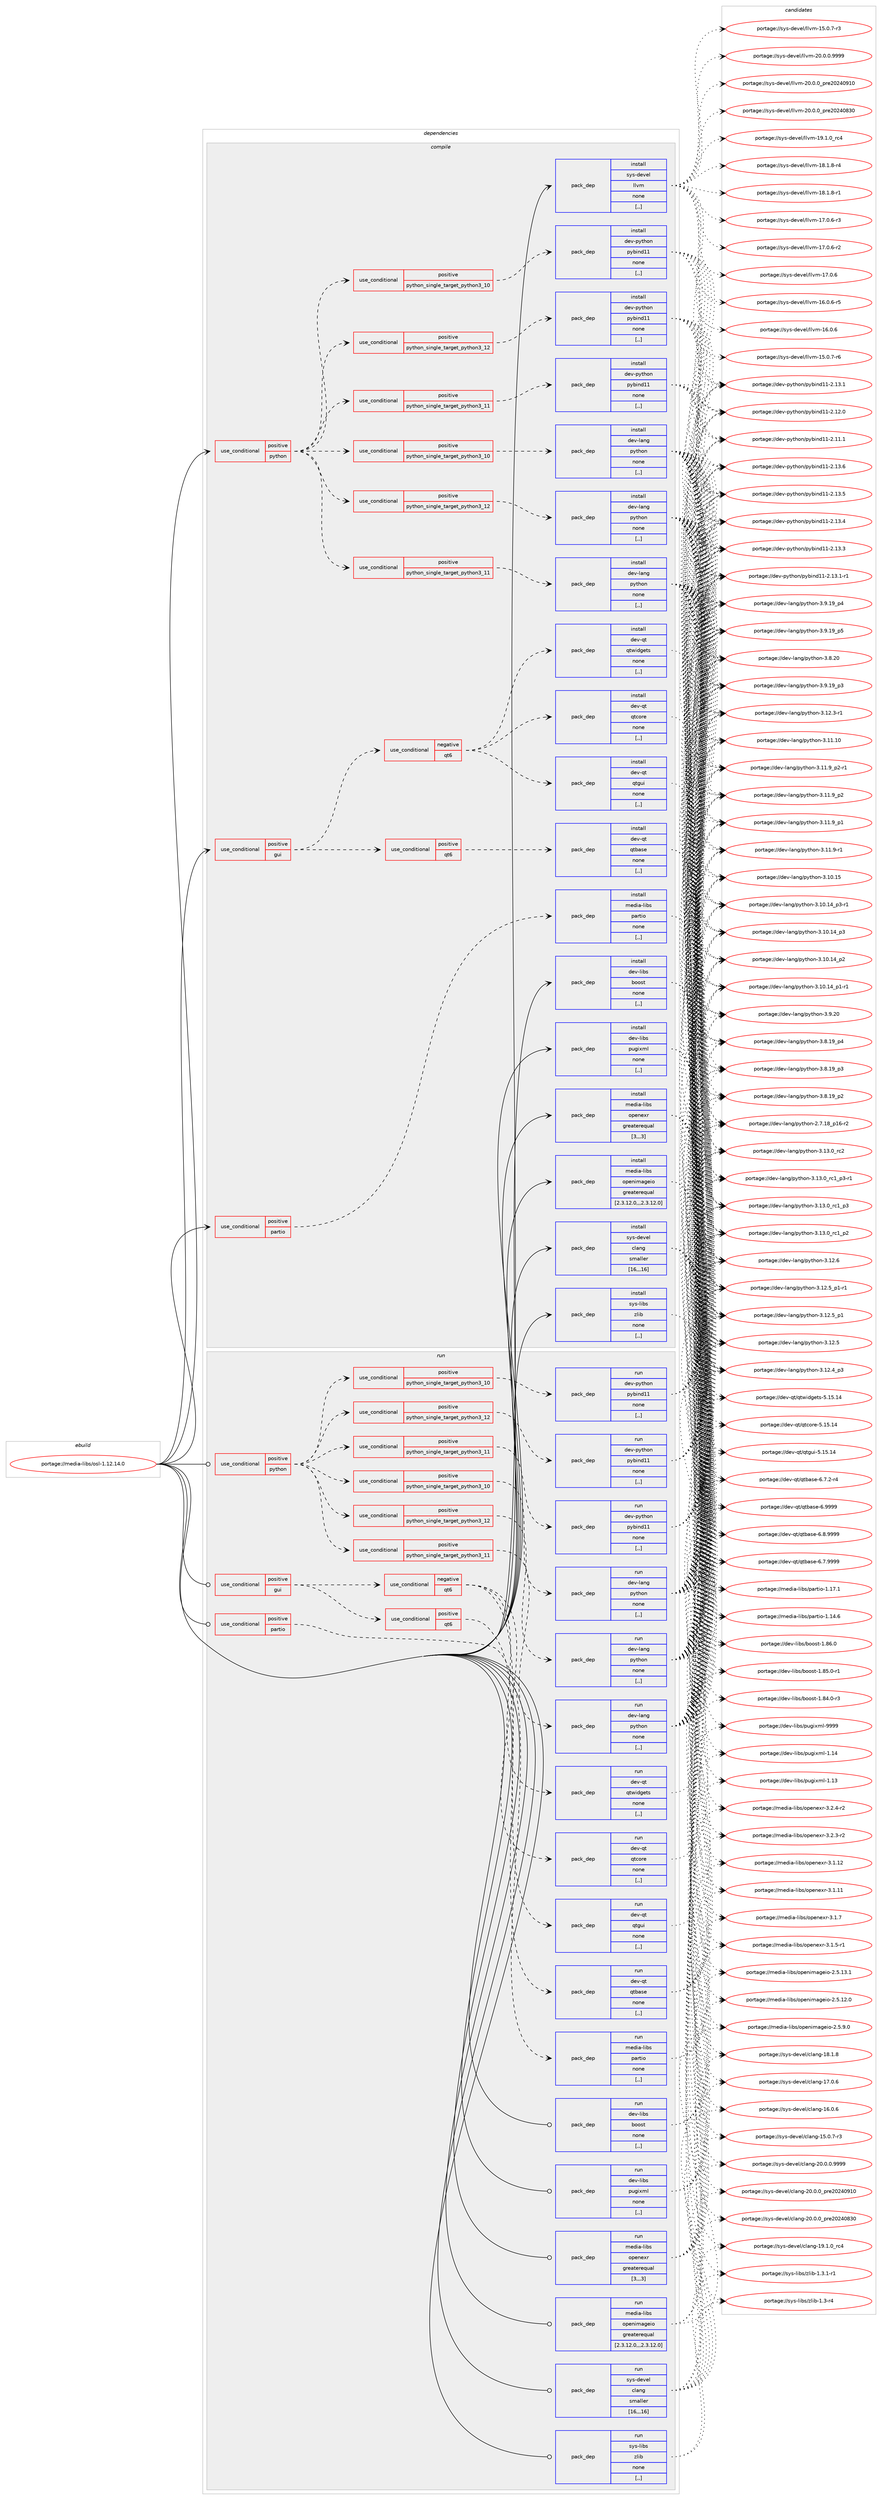 digraph prolog {

# *************
# Graph options
# *************

newrank=true;
concentrate=true;
compound=true;
graph [rankdir=LR,fontname=Helvetica,fontsize=10,ranksep=1.5];#, ranksep=2.5, nodesep=0.2];
edge  [arrowhead=vee];
node  [fontname=Helvetica,fontsize=10];

# **********
# The ebuild
# **********

subgraph cluster_leftcol {
color=gray;
label=<<i>ebuild</i>>;
id [label="portage://media-libs/osl-1.12.14.0", color=red, width=4, href="../media-libs/osl-1.12.14.0.svg"];
}

# ****************
# The dependencies
# ****************

subgraph cluster_midcol {
color=gray;
label=<<i>dependencies</i>>;
subgraph cluster_compile {
fillcolor="#eeeeee";
style=filled;
label=<<i>compile</i>>;
subgraph cond210930 {
dependency815425 [label=<<TABLE BORDER="0" CELLBORDER="1" CELLSPACING="0" CELLPADDING="4"><TR><TD ROWSPAN="3" CELLPADDING="10">use_conditional</TD></TR><TR><TD>positive</TD></TR><TR><TD>gui</TD></TR></TABLE>>, shape=none, color=red];
subgraph cond210931 {
dependency815426 [label=<<TABLE BORDER="0" CELLBORDER="1" CELLSPACING="0" CELLPADDING="4"><TR><TD ROWSPAN="3" CELLPADDING="10">use_conditional</TD></TR><TR><TD>negative</TD></TR><TR><TD>qt6</TD></TR></TABLE>>, shape=none, color=red];
subgraph pack598353 {
dependency815427 [label=<<TABLE BORDER="0" CELLBORDER="1" CELLSPACING="0" CELLPADDING="4" WIDTH="220"><TR><TD ROWSPAN="6" CELLPADDING="30">pack_dep</TD></TR><TR><TD WIDTH="110">install</TD></TR><TR><TD>dev-qt</TD></TR><TR><TD>qtcore</TD></TR><TR><TD>none</TD></TR><TR><TD>[,,]</TD></TR></TABLE>>, shape=none, color=blue];
}
dependency815426:e -> dependency815427:w [weight=20,style="dashed",arrowhead="vee"];
subgraph pack598354 {
dependency815428 [label=<<TABLE BORDER="0" CELLBORDER="1" CELLSPACING="0" CELLPADDING="4" WIDTH="220"><TR><TD ROWSPAN="6" CELLPADDING="30">pack_dep</TD></TR><TR><TD WIDTH="110">install</TD></TR><TR><TD>dev-qt</TD></TR><TR><TD>qtgui</TD></TR><TR><TD>none</TD></TR><TR><TD>[,,]</TD></TR></TABLE>>, shape=none, color=blue];
}
dependency815426:e -> dependency815428:w [weight=20,style="dashed",arrowhead="vee"];
subgraph pack598355 {
dependency815429 [label=<<TABLE BORDER="0" CELLBORDER="1" CELLSPACING="0" CELLPADDING="4" WIDTH="220"><TR><TD ROWSPAN="6" CELLPADDING="30">pack_dep</TD></TR><TR><TD WIDTH="110">install</TD></TR><TR><TD>dev-qt</TD></TR><TR><TD>qtwidgets</TD></TR><TR><TD>none</TD></TR><TR><TD>[,,]</TD></TR></TABLE>>, shape=none, color=blue];
}
dependency815426:e -> dependency815429:w [weight=20,style="dashed",arrowhead="vee"];
}
dependency815425:e -> dependency815426:w [weight=20,style="dashed",arrowhead="vee"];
subgraph cond210932 {
dependency815430 [label=<<TABLE BORDER="0" CELLBORDER="1" CELLSPACING="0" CELLPADDING="4"><TR><TD ROWSPAN="3" CELLPADDING="10">use_conditional</TD></TR><TR><TD>positive</TD></TR><TR><TD>qt6</TD></TR></TABLE>>, shape=none, color=red];
subgraph pack598356 {
dependency815431 [label=<<TABLE BORDER="0" CELLBORDER="1" CELLSPACING="0" CELLPADDING="4" WIDTH="220"><TR><TD ROWSPAN="6" CELLPADDING="30">pack_dep</TD></TR><TR><TD WIDTH="110">install</TD></TR><TR><TD>dev-qt</TD></TR><TR><TD>qtbase</TD></TR><TR><TD>none</TD></TR><TR><TD>[,,]</TD></TR></TABLE>>, shape=none, color=blue];
}
dependency815430:e -> dependency815431:w [weight=20,style="dashed",arrowhead="vee"];
}
dependency815425:e -> dependency815430:w [weight=20,style="dashed",arrowhead="vee"];
}
id:e -> dependency815425:w [weight=20,style="solid",arrowhead="vee"];
subgraph cond210933 {
dependency815432 [label=<<TABLE BORDER="0" CELLBORDER="1" CELLSPACING="0" CELLPADDING="4"><TR><TD ROWSPAN="3" CELLPADDING="10">use_conditional</TD></TR><TR><TD>positive</TD></TR><TR><TD>partio</TD></TR></TABLE>>, shape=none, color=red];
subgraph pack598357 {
dependency815433 [label=<<TABLE BORDER="0" CELLBORDER="1" CELLSPACING="0" CELLPADDING="4" WIDTH="220"><TR><TD ROWSPAN="6" CELLPADDING="30">pack_dep</TD></TR><TR><TD WIDTH="110">install</TD></TR><TR><TD>media-libs</TD></TR><TR><TD>partio</TD></TR><TR><TD>none</TD></TR><TR><TD>[,,]</TD></TR></TABLE>>, shape=none, color=blue];
}
dependency815432:e -> dependency815433:w [weight=20,style="dashed",arrowhead="vee"];
}
id:e -> dependency815432:w [weight=20,style="solid",arrowhead="vee"];
subgraph cond210934 {
dependency815434 [label=<<TABLE BORDER="0" CELLBORDER="1" CELLSPACING="0" CELLPADDING="4"><TR><TD ROWSPAN="3" CELLPADDING="10">use_conditional</TD></TR><TR><TD>positive</TD></TR><TR><TD>python</TD></TR></TABLE>>, shape=none, color=red];
subgraph cond210935 {
dependency815435 [label=<<TABLE BORDER="0" CELLBORDER="1" CELLSPACING="0" CELLPADDING="4"><TR><TD ROWSPAN="3" CELLPADDING="10">use_conditional</TD></TR><TR><TD>positive</TD></TR><TR><TD>python_single_target_python3_10</TD></TR></TABLE>>, shape=none, color=red];
subgraph pack598358 {
dependency815436 [label=<<TABLE BORDER="0" CELLBORDER="1" CELLSPACING="0" CELLPADDING="4" WIDTH="220"><TR><TD ROWSPAN="6" CELLPADDING="30">pack_dep</TD></TR><TR><TD WIDTH="110">install</TD></TR><TR><TD>dev-lang</TD></TR><TR><TD>python</TD></TR><TR><TD>none</TD></TR><TR><TD>[,,]</TD></TR></TABLE>>, shape=none, color=blue];
}
dependency815435:e -> dependency815436:w [weight=20,style="dashed",arrowhead="vee"];
}
dependency815434:e -> dependency815435:w [weight=20,style="dashed",arrowhead="vee"];
subgraph cond210936 {
dependency815437 [label=<<TABLE BORDER="0" CELLBORDER="1" CELLSPACING="0" CELLPADDING="4"><TR><TD ROWSPAN="3" CELLPADDING="10">use_conditional</TD></TR><TR><TD>positive</TD></TR><TR><TD>python_single_target_python3_11</TD></TR></TABLE>>, shape=none, color=red];
subgraph pack598359 {
dependency815438 [label=<<TABLE BORDER="0" CELLBORDER="1" CELLSPACING="0" CELLPADDING="4" WIDTH="220"><TR><TD ROWSPAN="6" CELLPADDING="30">pack_dep</TD></TR><TR><TD WIDTH="110">install</TD></TR><TR><TD>dev-lang</TD></TR><TR><TD>python</TD></TR><TR><TD>none</TD></TR><TR><TD>[,,]</TD></TR></TABLE>>, shape=none, color=blue];
}
dependency815437:e -> dependency815438:w [weight=20,style="dashed",arrowhead="vee"];
}
dependency815434:e -> dependency815437:w [weight=20,style="dashed",arrowhead="vee"];
subgraph cond210937 {
dependency815439 [label=<<TABLE BORDER="0" CELLBORDER="1" CELLSPACING="0" CELLPADDING="4"><TR><TD ROWSPAN="3" CELLPADDING="10">use_conditional</TD></TR><TR><TD>positive</TD></TR><TR><TD>python_single_target_python3_12</TD></TR></TABLE>>, shape=none, color=red];
subgraph pack598360 {
dependency815440 [label=<<TABLE BORDER="0" CELLBORDER="1" CELLSPACING="0" CELLPADDING="4" WIDTH="220"><TR><TD ROWSPAN="6" CELLPADDING="30">pack_dep</TD></TR><TR><TD WIDTH="110">install</TD></TR><TR><TD>dev-lang</TD></TR><TR><TD>python</TD></TR><TR><TD>none</TD></TR><TR><TD>[,,]</TD></TR></TABLE>>, shape=none, color=blue];
}
dependency815439:e -> dependency815440:w [weight=20,style="dashed",arrowhead="vee"];
}
dependency815434:e -> dependency815439:w [weight=20,style="dashed",arrowhead="vee"];
subgraph cond210938 {
dependency815441 [label=<<TABLE BORDER="0" CELLBORDER="1" CELLSPACING="0" CELLPADDING="4"><TR><TD ROWSPAN="3" CELLPADDING="10">use_conditional</TD></TR><TR><TD>positive</TD></TR><TR><TD>python_single_target_python3_10</TD></TR></TABLE>>, shape=none, color=red];
subgraph pack598361 {
dependency815442 [label=<<TABLE BORDER="0" CELLBORDER="1" CELLSPACING="0" CELLPADDING="4" WIDTH="220"><TR><TD ROWSPAN="6" CELLPADDING="30">pack_dep</TD></TR><TR><TD WIDTH="110">install</TD></TR><TR><TD>dev-python</TD></TR><TR><TD>pybind11</TD></TR><TR><TD>none</TD></TR><TR><TD>[,,]</TD></TR></TABLE>>, shape=none, color=blue];
}
dependency815441:e -> dependency815442:w [weight=20,style="dashed",arrowhead="vee"];
}
dependency815434:e -> dependency815441:w [weight=20,style="dashed",arrowhead="vee"];
subgraph cond210939 {
dependency815443 [label=<<TABLE BORDER="0" CELLBORDER="1" CELLSPACING="0" CELLPADDING="4"><TR><TD ROWSPAN="3" CELLPADDING="10">use_conditional</TD></TR><TR><TD>positive</TD></TR><TR><TD>python_single_target_python3_11</TD></TR></TABLE>>, shape=none, color=red];
subgraph pack598362 {
dependency815444 [label=<<TABLE BORDER="0" CELLBORDER="1" CELLSPACING="0" CELLPADDING="4" WIDTH="220"><TR><TD ROWSPAN="6" CELLPADDING="30">pack_dep</TD></TR><TR><TD WIDTH="110">install</TD></TR><TR><TD>dev-python</TD></TR><TR><TD>pybind11</TD></TR><TR><TD>none</TD></TR><TR><TD>[,,]</TD></TR></TABLE>>, shape=none, color=blue];
}
dependency815443:e -> dependency815444:w [weight=20,style="dashed",arrowhead="vee"];
}
dependency815434:e -> dependency815443:w [weight=20,style="dashed",arrowhead="vee"];
subgraph cond210940 {
dependency815445 [label=<<TABLE BORDER="0" CELLBORDER="1" CELLSPACING="0" CELLPADDING="4"><TR><TD ROWSPAN="3" CELLPADDING="10">use_conditional</TD></TR><TR><TD>positive</TD></TR><TR><TD>python_single_target_python3_12</TD></TR></TABLE>>, shape=none, color=red];
subgraph pack598363 {
dependency815446 [label=<<TABLE BORDER="0" CELLBORDER="1" CELLSPACING="0" CELLPADDING="4" WIDTH="220"><TR><TD ROWSPAN="6" CELLPADDING="30">pack_dep</TD></TR><TR><TD WIDTH="110">install</TD></TR><TR><TD>dev-python</TD></TR><TR><TD>pybind11</TD></TR><TR><TD>none</TD></TR><TR><TD>[,,]</TD></TR></TABLE>>, shape=none, color=blue];
}
dependency815445:e -> dependency815446:w [weight=20,style="dashed",arrowhead="vee"];
}
dependency815434:e -> dependency815445:w [weight=20,style="dashed",arrowhead="vee"];
}
id:e -> dependency815434:w [weight=20,style="solid",arrowhead="vee"];
subgraph pack598364 {
dependency815447 [label=<<TABLE BORDER="0" CELLBORDER="1" CELLSPACING="0" CELLPADDING="4" WIDTH="220"><TR><TD ROWSPAN="6" CELLPADDING="30">pack_dep</TD></TR><TR><TD WIDTH="110">install</TD></TR><TR><TD>dev-libs</TD></TR><TR><TD>boost</TD></TR><TR><TD>none</TD></TR><TR><TD>[,,]</TD></TR></TABLE>>, shape=none, color=blue];
}
id:e -> dependency815447:w [weight=20,style="solid",arrowhead="vee"];
subgraph pack598365 {
dependency815448 [label=<<TABLE BORDER="0" CELLBORDER="1" CELLSPACING="0" CELLPADDING="4" WIDTH="220"><TR><TD ROWSPAN="6" CELLPADDING="30">pack_dep</TD></TR><TR><TD WIDTH="110">install</TD></TR><TR><TD>dev-libs</TD></TR><TR><TD>pugixml</TD></TR><TR><TD>none</TD></TR><TR><TD>[,,]</TD></TR></TABLE>>, shape=none, color=blue];
}
id:e -> dependency815448:w [weight=20,style="solid",arrowhead="vee"];
subgraph pack598366 {
dependency815449 [label=<<TABLE BORDER="0" CELLBORDER="1" CELLSPACING="0" CELLPADDING="4" WIDTH="220"><TR><TD ROWSPAN="6" CELLPADDING="30">pack_dep</TD></TR><TR><TD WIDTH="110">install</TD></TR><TR><TD>media-libs</TD></TR><TR><TD>openexr</TD></TR><TR><TD>greaterequal</TD></TR><TR><TD>[3,,,3]</TD></TR></TABLE>>, shape=none, color=blue];
}
id:e -> dependency815449:w [weight=20,style="solid",arrowhead="vee"];
subgraph pack598367 {
dependency815450 [label=<<TABLE BORDER="0" CELLBORDER="1" CELLSPACING="0" CELLPADDING="4" WIDTH="220"><TR><TD ROWSPAN="6" CELLPADDING="30">pack_dep</TD></TR><TR><TD WIDTH="110">install</TD></TR><TR><TD>media-libs</TD></TR><TR><TD>openimageio</TD></TR><TR><TD>greaterequal</TD></TR><TR><TD>[2.3.12.0,,,2.3.12.0]</TD></TR></TABLE>>, shape=none, color=blue];
}
id:e -> dependency815450:w [weight=20,style="solid",arrowhead="vee"];
subgraph pack598368 {
dependency815451 [label=<<TABLE BORDER="0" CELLBORDER="1" CELLSPACING="0" CELLPADDING="4" WIDTH="220"><TR><TD ROWSPAN="6" CELLPADDING="30">pack_dep</TD></TR><TR><TD WIDTH="110">install</TD></TR><TR><TD>sys-devel</TD></TR><TR><TD>clang</TD></TR><TR><TD>smaller</TD></TR><TR><TD>[16,,,16]</TD></TR></TABLE>>, shape=none, color=blue];
}
id:e -> dependency815451:w [weight=20,style="solid",arrowhead="vee"];
subgraph pack598369 {
dependency815452 [label=<<TABLE BORDER="0" CELLBORDER="1" CELLSPACING="0" CELLPADDING="4" WIDTH="220"><TR><TD ROWSPAN="6" CELLPADDING="30">pack_dep</TD></TR><TR><TD WIDTH="110">install</TD></TR><TR><TD>sys-libs</TD></TR><TR><TD>zlib</TD></TR><TR><TD>none</TD></TR><TR><TD>[,,]</TD></TR></TABLE>>, shape=none, color=blue];
}
id:e -> dependency815452:w [weight=20,style="solid",arrowhead="vee"];
subgraph pack598370 {
dependency815453 [label=<<TABLE BORDER="0" CELLBORDER="1" CELLSPACING="0" CELLPADDING="4" WIDTH="220"><TR><TD ROWSPAN="6" CELLPADDING="30">pack_dep</TD></TR><TR><TD WIDTH="110">install</TD></TR><TR><TD>sys-devel</TD></TR><TR><TD>llvm</TD></TR><TR><TD>none</TD></TR><TR><TD>[,,]</TD></TR></TABLE>>, shape=none, color=blue];
}
id:e -> dependency815453:w [weight=20,style="solid",arrowhead="vee"];
}
subgraph cluster_compileandrun {
fillcolor="#eeeeee";
style=filled;
label=<<i>compile and run</i>>;
}
subgraph cluster_run {
fillcolor="#eeeeee";
style=filled;
label=<<i>run</i>>;
subgraph cond210941 {
dependency815454 [label=<<TABLE BORDER="0" CELLBORDER="1" CELLSPACING="0" CELLPADDING="4"><TR><TD ROWSPAN="3" CELLPADDING="10">use_conditional</TD></TR><TR><TD>positive</TD></TR><TR><TD>gui</TD></TR></TABLE>>, shape=none, color=red];
subgraph cond210942 {
dependency815455 [label=<<TABLE BORDER="0" CELLBORDER="1" CELLSPACING="0" CELLPADDING="4"><TR><TD ROWSPAN="3" CELLPADDING="10">use_conditional</TD></TR><TR><TD>negative</TD></TR><TR><TD>qt6</TD></TR></TABLE>>, shape=none, color=red];
subgraph pack598371 {
dependency815456 [label=<<TABLE BORDER="0" CELLBORDER="1" CELLSPACING="0" CELLPADDING="4" WIDTH="220"><TR><TD ROWSPAN="6" CELLPADDING="30">pack_dep</TD></TR><TR><TD WIDTH="110">run</TD></TR><TR><TD>dev-qt</TD></TR><TR><TD>qtcore</TD></TR><TR><TD>none</TD></TR><TR><TD>[,,]</TD></TR></TABLE>>, shape=none, color=blue];
}
dependency815455:e -> dependency815456:w [weight=20,style="dashed",arrowhead="vee"];
subgraph pack598372 {
dependency815457 [label=<<TABLE BORDER="0" CELLBORDER="1" CELLSPACING="0" CELLPADDING="4" WIDTH="220"><TR><TD ROWSPAN="6" CELLPADDING="30">pack_dep</TD></TR><TR><TD WIDTH="110">run</TD></TR><TR><TD>dev-qt</TD></TR><TR><TD>qtgui</TD></TR><TR><TD>none</TD></TR><TR><TD>[,,]</TD></TR></TABLE>>, shape=none, color=blue];
}
dependency815455:e -> dependency815457:w [weight=20,style="dashed",arrowhead="vee"];
subgraph pack598373 {
dependency815458 [label=<<TABLE BORDER="0" CELLBORDER="1" CELLSPACING="0" CELLPADDING="4" WIDTH="220"><TR><TD ROWSPAN="6" CELLPADDING="30">pack_dep</TD></TR><TR><TD WIDTH="110">run</TD></TR><TR><TD>dev-qt</TD></TR><TR><TD>qtwidgets</TD></TR><TR><TD>none</TD></TR><TR><TD>[,,]</TD></TR></TABLE>>, shape=none, color=blue];
}
dependency815455:e -> dependency815458:w [weight=20,style="dashed",arrowhead="vee"];
}
dependency815454:e -> dependency815455:w [weight=20,style="dashed",arrowhead="vee"];
subgraph cond210943 {
dependency815459 [label=<<TABLE BORDER="0" CELLBORDER="1" CELLSPACING="0" CELLPADDING="4"><TR><TD ROWSPAN="3" CELLPADDING="10">use_conditional</TD></TR><TR><TD>positive</TD></TR><TR><TD>qt6</TD></TR></TABLE>>, shape=none, color=red];
subgraph pack598374 {
dependency815460 [label=<<TABLE BORDER="0" CELLBORDER="1" CELLSPACING="0" CELLPADDING="4" WIDTH="220"><TR><TD ROWSPAN="6" CELLPADDING="30">pack_dep</TD></TR><TR><TD WIDTH="110">run</TD></TR><TR><TD>dev-qt</TD></TR><TR><TD>qtbase</TD></TR><TR><TD>none</TD></TR><TR><TD>[,,]</TD></TR></TABLE>>, shape=none, color=blue];
}
dependency815459:e -> dependency815460:w [weight=20,style="dashed",arrowhead="vee"];
}
dependency815454:e -> dependency815459:w [weight=20,style="dashed",arrowhead="vee"];
}
id:e -> dependency815454:w [weight=20,style="solid",arrowhead="odot"];
subgraph cond210944 {
dependency815461 [label=<<TABLE BORDER="0" CELLBORDER="1" CELLSPACING="0" CELLPADDING="4"><TR><TD ROWSPAN="3" CELLPADDING="10">use_conditional</TD></TR><TR><TD>positive</TD></TR><TR><TD>partio</TD></TR></TABLE>>, shape=none, color=red];
subgraph pack598375 {
dependency815462 [label=<<TABLE BORDER="0" CELLBORDER="1" CELLSPACING="0" CELLPADDING="4" WIDTH="220"><TR><TD ROWSPAN="6" CELLPADDING="30">pack_dep</TD></TR><TR><TD WIDTH="110">run</TD></TR><TR><TD>media-libs</TD></TR><TR><TD>partio</TD></TR><TR><TD>none</TD></TR><TR><TD>[,,]</TD></TR></TABLE>>, shape=none, color=blue];
}
dependency815461:e -> dependency815462:w [weight=20,style="dashed",arrowhead="vee"];
}
id:e -> dependency815461:w [weight=20,style="solid",arrowhead="odot"];
subgraph cond210945 {
dependency815463 [label=<<TABLE BORDER="0" CELLBORDER="1" CELLSPACING="0" CELLPADDING="4"><TR><TD ROWSPAN="3" CELLPADDING="10">use_conditional</TD></TR><TR><TD>positive</TD></TR><TR><TD>python</TD></TR></TABLE>>, shape=none, color=red];
subgraph cond210946 {
dependency815464 [label=<<TABLE BORDER="0" CELLBORDER="1" CELLSPACING="0" CELLPADDING="4"><TR><TD ROWSPAN="3" CELLPADDING="10">use_conditional</TD></TR><TR><TD>positive</TD></TR><TR><TD>python_single_target_python3_10</TD></TR></TABLE>>, shape=none, color=red];
subgraph pack598376 {
dependency815465 [label=<<TABLE BORDER="0" CELLBORDER="1" CELLSPACING="0" CELLPADDING="4" WIDTH="220"><TR><TD ROWSPAN="6" CELLPADDING="30">pack_dep</TD></TR><TR><TD WIDTH="110">run</TD></TR><TR><TD>dev-lang</TD></TR><TR><TD>python</TD></TR><TR><TD>none</TD></TR><TR><TD>[,,]</TD></TR></TABLE>>, shape=none, color=blue];
}
dependency815464:e -> dependency815465:w [weight=20,style="dashed",arrowhead="vee"];
}
dependency815463:e -> dependency815464:w [weight=20,style="dashed",arrowhead="vee"];
subgraph cond210947 {
dependency815466 [label=<<TABLE BORDER="0" CELLBORDER="1" CELLSPACING="0" CELLPADDING="4"><TR><TD ROWSPAN="3" CELLPADDING="10">use_conditional</TD></TR><TR><TD>positive</TD></TR><TR><TD>python_single_target_python3_11</TD></TR></TABLE>>, shape=none, color=red];
subgraph pack598377 {
dependency815467 [label=<<TABLE BORDER="0" CELLBORDER="1" CELLSPACING="0" CELLPADDING="4" WIDTH="220"><TR><TD ROWSPAN="6" CELLPADDING="30">pack_dep</TD></TR><TR><TD WIDTH="110">run</TD></TR><TR><TD>dev-lang</TD></TR><TR><TD>python</TD></TR><TR><TD>none</TD></TR><TR><TD>[,,]</TD></TR></TABLE>>, shape=none, color=blue];
}
dependency815466:e -> dependency815467:w [weight=20,style="dashed",arrowhead="vee"];
}
dependency815463:e -> dependency815466:w [weight=20,style="dashed",arrowhead="vee"];
subgraph cond210948 {
dependency815468 [label=<<TABLE BORDER="0" CELLBORDER="1" CELLSPACING="0" CELLPADDING="4"><TR><TD ROWSPAN="3" CELLPADDING="10">use_conditional</TD></TR><TR><TD>positive</TD></TR><TR><TD>python_single_target_python3_12</TD></TR></TABLE>>, shape=none, color=red];
subgraph pack598378 {
dependency815469 [label=<<TABLE BORDER="0" CELLBORDER="1" CELLSPACING="0" CELLPADDING="4" WIDTH="220"><TR><TD ROWSPAN="6" CELLPADDING="30">pack_dep</TD></TR><TR><TD WIDTH="110">run</TD></TR><TR><TD>dev-lang</TD></TR><TR><TD>python</TD></TR><TR><TD>none</TD></TR><TR><TD>[,,]</TD></TR></TABLE>>, shape=none, color=blue];
}
dependency815468:e -> dependency815469:w [weight=20,style="dashed",arrowhead="vee"];
}
dependency815463:e -> dependency815468:w [weight=20,style="dashed",arrowhead="vee"];
subgraph cond210949 {
dependency815470 [label=<<TABLE BORDER="0" CELLBORDER="1" CELLSPACING="0" CELLPADDING="4"><TR><TD ROWSPAN="3" CELLPADDING="10">use_conditional</TD></TR><TR><TD>positive</TD></TR><TR><TD>python_single_target_python3_10</TD></TR></TABLE>>, shape=none, color=red];
subgraph pack598379 {
dependency815471 [label=<<TABLE BORDER="0" CELLBORDER="1" CELLSPACING="0" CELLPADDING="4" WIDTH="220"><TR><TD ROWSPAN="6" CELLPADDING="30">pack_dep</TD></TR><TR><TD WIDTH="110">run</TD></TR><TR><TD>dev-python</TD></TR><TR><TD>pybind11</TD></TR><TR><TD>none</TD></TR><TR><TD>[,,]</TD></TR></TABLE>>, shape=none, color=blue];
}
dependency815470:e -> dependency815471:w [weight=20,style="dashed",arrowhead="vee"];
}
dependency815463:e -> dependency815470:w [weight=20,style="dashed",arrowhead="vee"];
subgraph cond210950 {
dependency815472 [label=<<TABLE BORDER="0" CELLBORDER="1" CELLSPACING="0" CELLPADDING="4"><TR><TD ROWSPAN="3" CELLPADDING="10">use_conditional</TD></TR><TR><TD>positive</TD></TR><TR><TD>python_single_target_python3_11</TD></TR></TABLE>>, shape=none, color=red];
subgraph pack598380 {
dependency815473 [label=<<TABLE BORDER="0" CELLBORDER="1" CELLSPACING="0" CELLPADDING="4" WIDTH="220"><TR><TD ROWSPAN="6" CELLPADDING="30">pack_dep</TD></TR><TR><TD WIDTH="110">run</TD></TR><TR><TD>dev-python</TD></TR><TR><TD>pybind11</TD></TR><TR><TD>none</TD></TR><TR><TD>[,,]</TD></TR></TABLE>>, shape=none, color=blue];
}
dependency815472:e -> dependency815473:w [weight=20,style="dashed",arrowhead="vee"];
}
dependency815463:e -> dependency815472:w [weight=20,style="dashed",arrowhead="vee"];
subgraph cond210951 {
dependency815474 [label=<<TABLE BORDER="0" CELLBORDER="1" CELLSPACING="0" CELLPADDING="4"><TR><TD ROWSPAN="3" CELLPADDING="10">use_conditional</TD></TR><TR><TD>positive</TD></TR><TR><TD>python_single_target_python3_12</TD></TR></TABLE>>, shape=none, color=red];
subgraph pack598381 {
dependency815475 [label=<<TABLE BORDER="0" CELLBORDER="1" CELLSPACING="0" CELLPADDING="4" WIDTH="220"><TR><TD ROWSPAN="6" CELLPADDING="30">pack_dep</TD></TR><TR><TD WIDTH="110">run</TD></TR><TR><TD>dev-python</TD></TR><TR><TD>pybind11</TD></TR><TR><TD>none</TD></TR><TR><TD>[,,]</TD></TR></TABLE>>, shape=none, color=blue];
}
dependency815474:e -> dependency815475:w [weight=20,style="dashed",arrowhead="vee"];
}
dependency815463:e -> dependency815474:w [weight=20,style="dashed",arrowhead="vee"];
}
id:e -> dependency815463:w [weight=20,style="solid",arrowhead="odot"];
subgraph pack598382 {
dependency815476 [label=<<TABLE BORDER="0" CELLBORDER="1" CELLSPACING="0" CELLPADDING="4" WIDTH="220"><TR><TD ROWSPAN="6" CELLPADDING="30">pack_dep</TD></TR><TR><TD WIDTH="110">run</TD></TR><TR><TD>dev-libs</TD></TR><TR><TD>boost</TD></TR><TR><TD>none</TD></TR><TR><TD>[,,]</TD></TR></TABLE>>, shape=none, color=blue];
}
id:e -> dependency815476:w [weight=20,style="solid",arrowhead="odot"];
subgraph pack598383 {
dependency815477 [label=<<TABLE BORDER="0" CELLBORDER="1" CELLSPACING="0" CELLPADDING="4" WIDTH="220"><TR><TD ROWSPAN="6" CELLPADDING="30">pack_dep</TD></TR><TR><TD WIDTH="110">run</TD></TR><TR><TD>dev-libs</TD></TR><TR><TD>pugixml</TD></TR><TR><TD>none</TD></TR><TR><TD>[,,]</TD></TR></TABLE>>, shape=none, color=blue];
}
id:e -> dependency815477:w [weight=20,style="solid",arrowhead="odot"];
subgraph pack598384 {
dependency815478 [label=<<TABLE BORDER="0" CELLBORDER="1" CELLSPACING="0" CELLPADDING="4" WIDTH="220"><TR><TD ROWSPAN="6" CELLPADDING="30">pack_dep</TD></TR><TR><TD WIDTH="110">run</TD></TR><TR><TD>media-libs</TD></TR><TR><TD>openexr</TD></TR><TR><TD>greaterequal</TD></TR><TR><TD>[3,,,3]</TD></TR></TABLE>>, shape=none, color=blue];
}
id:e -> dependency815478:w [weight=20,style="solid",arrowhead="odot"];
subgraph pack598385 {
dependency815479 [label=<<TABLE BORDER="0" CELLBORDER="1" CELLSPACING="0" CELLPADDING="4" WIDTH="220"><TR><TD ROWSPAN="6" CELLPADDING="30">pack_dep</TD></TR><TR><TD WIDTH="110">run</TD></TR><TR><TD>media-libs</TD></TR><TR><TD>openimageio</TD></TR><TR><TD>greaterequal</TD></TR><TR><TD>[2.3.12.0,,,2.3.12.0]</TD></TR></TABLE>>, shape=none, color=blue];
}
id:e -> dependency815479:w [weight=20,style="solid",arrowhead="odot"];
subgraph pack598386 {
dependency815480 [label=<<TABLE BORDER="0" CELLBORDER="1" CELLSPACING="0" CELLPADDING="4" WIDTH="220"><TR><TD ROWSPAN="6" CELLPADDING="30">pack_dep</TD></TR><TR><TD WIDTH="110">run</TD></TR><TR><TD>sys-devel</TD></TR><TR><TD>clang</TD></TR><TR><TD>smaller</TD></TR><TR><TD>[16,,,16]</TD></TR></TABLE>>, shape=none, color=blue];
}
id:e -> dependency815480:w [weight=20,style="solid",arrowhead="odot"];
subgraph pack598387 {
dependency815481 [label=<<TABLE BORDER="0" CELLBORDER="1" CELLSPACING="0" CELLPADDING="4" WIDTH="220"><TR><TD ROWSPAN="6" CELLPADDING="30">pack_dep</TD></TR><TR><TD WIDTH="110">run</TD></TR><TR><TD>sys-libs</TD></TR><TR><TD>zlib</TD></TR><TR><TD>none</TD></TR><TR><TD>[,,]</TD></TR></TABLE>>, shape=none, color=blue];
}
id:e -> dependency815481:w [weight=20,style="solid",arrowhead="odot"];
}
}

# **************
# The candidates
# **************

subgraph cluster_choices {
rank=same;
color=gray;
label=<<i>candidates</i>>;

subgraph choice598353 {
color=black;
nodesep=1;
choice1001011184511311647113116991111141014553464953464952 [label="portage://dev-qt/qtcore-5.15.14", color=red, width=4,href="../dev-qt/qtcore-5.15.14.svg"];
dependency815427:e -> choice1001011184511311647113116991111141014553464953464952:w [style=dotted,weight="100"];
}
subgraph choice598354 {
color=black;
nodesep=1;
choice10010111845113116471131161031171054553464953464952 [label="portage://dev-qt/qtgui-5.15.14", color=red, width=4,href="../dev-qt/qtgui-5.15.14.svg"];
dependency815428:e -> choice10010111845113116471131161031171054553464953464952:w [style=dotted,weight="100"];
}
subgraph choice598355 {
color=black;
nodesep=1;
choice10010111845113116471131161191051001031011161154553464953464952 [label="portage://dev-qt/qtwidgets-5.15.14", color=red, width=4,href="../dev-qt/qtwidgets-5.15.14.svg"];
dependency815429:e -> choice10010111845113116471131161191051001031011161154553464953464952:w [style=dotted,weight="100"];
}
subgraph choice598356 {
color=black;
nodesep=1;
choice1001011184511311647113116989711510145544657575757 [label="portage://dev-qt/qtbase-6.9999", color=red, width=4,href="../dev-qt/qtbase-6.9999.svg"];
choice10010111845113116471131169897115101455446564657575757 [label="portage://dev-qt/qtbase-6.8.9999", color=red, width=4,href="../dev-qt/qtbase-6.8.9999.svg"];
choice10010111845113116471131169897115101455446554657575757 [label="portage://dev-qt/qtbase-6.7.9999", color=red, width=4,href="../dev-qt/qtbase-6.7.9999.svg"];
choice100101118451131164711311698971151014554465546504511452 [label="portage://dev-qt/qtbase-6.7.2-r4", color=red, width=4,href="../dev-qt/qtbase-6.7.2-r4.svg"];
dependency815431:e -> choice1001011184511311647113116989711510145544657575757:w [style=dotted,weight="100"];
dependency815431:e -> choice10010111845113116471131169897115101455446564657575757:w [style=dotted,weight="100"];
dependency815431:e -> choice10010111845113116471131169897115101455446554657575757:w [style=dotted,weight="100"];
dependency815431:e -> choice100101118451131164711311698971151014554465546504511452:w [style=dotted,weight="100"];
}
subgraph choice598357 {
color=black;
nodesep=1;
choice109101100105974510810598115471129711411610511145494649554649 [label="portage://media-libs/partio-1.17.1", color=red, width=4,href="../media-libs/partio-1.17.1.svg"];
choice109101100105974510810598115471129711411610511145494649524654 [label="portage://media-libs/partio-1.14.6", color=red, width=4,href="../media-libs/partio-1.14.6.svg"];
dependency815433:e -> choice109101100105974510810598115471129711411610511145494649554649:w [style=dotted,weight="100"];
dependency815433:e -> choice109101100105974510810598115471129711411610511145494649524654:w [style=dotted,weight="100"];
}
subgraph choice598358 {
color=black;
nodesep=1;
choice10010111845108971101034711212111610411111045514649514648951149950 [label="portage://dev-lang/python-3.13.0_rc2", color=red, width=4,href="../dev-lang/python-3.13.0_rc2.svg"];
choice1001011184510897110103471121211161041111104551464951464895114994995112514511449 [label="portage://dev-lang/python-3.13.0_rc1_p3-r1", color=red, width=4,href="../dev-lang/python-3.13.0_rc1_p3-r1.svg"];
choice100101118451089711010347112121116104111110455146495146489511499499511251 [label="portage://dev-lang/python-3.13.0_rc1_p3", color=red, width=4,href="../dev-lang/python-3.13.0_rc1_p3.svg"];
choice100101118451089711010347112121116104111110455146495146489511499499511250 [label="portage://dev-lang/python-3.13.0_rc1_p2", color=red, width=4,href="../dev-lang/python-3.13.0_rc1_p2.svg"];
choice10010111845108971101034711212111610411111045514649504654 [label="portage://dev-lang/python-3.12.6", color=red, width=4,href="../dev-lang/python-3.12.6.svg"];
choice1001011184510897110103471121211161041111104551464950465395112494511449 [label="portage://dev-lang/python-3.12.5_p1-r1", color=red, width=4,href="../dev-lang/python-3.12.5_p1-r1.svg"];
choice100101118451089711010347112121116104111110455146495046539511249 [label="portage://dev-lang/python-3.12.5_p1", color=red, width=4,href="../dev-lang/python-3.12.5_p1.svg"];
choice10010111845108971101034711212111610411111045514649504653 [label="portage://dev-lang/python-3.12.5", color=red, width=4,href="../dev-lang/python-3.12.5.svg"];
choice100101118451089711010347112121116104111110455146495046529511251 [label="portage://dev-lang/python-3.12.4_p3", color=red, width=4,href="../dev-lang/python-3.12.4_p3.svg"];
choice100101118451089711010347112121116104111110455146495046514511449 [label="portage://dev-lang/python-3.12.3-r1", color=red, width=4,href="../dev-lang/python-3.12.3-r1.svg"];
choice1001011184510897110103471121211161041111104551464949464948 [label="portage://dev-lang/python-3.11.10", color=red, width=4,href="../dev-lang/python-3.11.10.svg"];
choice1001011184510897110103471121211161041111104551464949465795112504511449 [label="portage://dev-lang/python-3.11.9_p2-r1", color=red, width=4,href="../dev-lang/python-3.11.9_p2-r1.svg"];
choice100101118451089711010347112121116104111110455146494946579511250 [label="portage://dev-lang/python-3.11.9_p2", color=red, width=4,href="../dev-lang/python-3.11.9_p2.svg"];
choice100101118451089711010347112121116104111110455146494946579511249 [label="portage://dev-lang/python-3.11.9_p1", color=red, width=4,href="../dev-lang/python-3.11.9_p1.svg"];
choice100101118451089711010347112121116104111110455146494946574511449 [label="portage://dev-lang/python-3.11.9-r1", color=red, width=4,href="../dev-lang/python-3.11.9-r1.svg"];
choice1001011184510897110103471121211161041111104551464948464953 [label="portage://dev-lang/python-3.10.15", color=red, width=4,href="../dev-lang/python-3.10.15.svg"];
choice100101118451089711010347112121116104111110455146494846495295112514511449 [label="portage://dev-lang/python-3.10.14_p3-r1", color=red, width=4,href="../dev-lang/python-3.10.14_p3-r1.svg"];
choice10010111845108971101034711212111610411111045514649484649529511251 [label="portage://dev-lang/python-3.10.14_p3", color=red, width=4,href="../dev-lang/python-3.10.14_p3.svg"];
choice10010111845108971101034711212111610411111045514649484649529511250 [label="portage://dev-lang/python-3.10.14_p2", color=red, width=4,href="../dev-lang/python-3.10.14_p2.svg"];
choice100101118451089711010347112121116104111110455146494846495295112494511449 [label="portage://dev-lang/python-3.10.14_p1-r1", color=red, width=4,href="../dev-lang/python-3.10.14_p1-r1.svg"];
choice10010111845108971101034711212111610411111045514657465048 [label="portage://dev-lang/python-3.9.20", color=red, width=4,href="../dev-lang/python-3.9.20.svg"];
choice100101118451089711010347112121116104111110455146574649579511253 [label="portage://dev-lang/python-3.9.19_p5", color=red, width=4,href="../dev-lang/python-3.9.19_p5.svg"];
choice100101118451089711010347112121116104111110455146574649579511252 [label="portage://dev-lang/python-3.9.19_p4", color=red, width=4,href="../dev-lang/python-3.9.19_p4.svg"];
choice100101118451089711010347112121116104111110455146574649579511251 [label="portage://dev-lang/python-3.9.19_p3", color=red, width=4,href="../dev-lang/python-3.9.19_p3.svg"];
choice10010111845108971101034711212111610411111045514656465048 [label="portage://dev-lang/python-3.8.20", color=red, width=4,href="../dev-lang/python-3.8.20.svg"];
choice100101118451089711010347112121116104111110455146564649579511252 [label="portage://dev-lang/python-3.8.19_p4", color=red, width=4,href="../dev-lang/python-3.8.19_p4.svg"];
choice100101118451089711010347112121116104111110455146564649579511251 [label="portage://dev-lang/python-3.8.19_p3", color=red, width=4,href="../dev-lang/python-3.8.19_p3.svg"];
choice100101118451089711010347112121116104111110455146564649579511250 [label="portage://dev-lang/python-3.8.19_p2", color=red, width=4,href="../dev-lang/python-3.8.19_p2.svg"];
choice100101118451089711010347112121116104111110455046554649569511249544511450 [label="portage://dev-lang/python-2.7.18_p16-r2", color=red, width=4,href="../dev-lang/python-2.7.18_p16-r2.svg"];
dependency815436:e -> choice10010111845108971101034711212111610411111045514649514648951149950:w [style=dotted,weight="100"];
dependency815436:e -> choice1001011184510897110103471121211161041111104551464951464895114994995112514511449:w [style=dotted,weight="100"];
dependency815436:e -> choice100101118451089711010347112121116104111110455146495146489511499499511251:w [style=dotted,weight="100"];
dependency815436:e -> choice100101118451089711010347112121116104111110455146495146489511499499511250:w [style=dotted,weight="100"];
dependency815436:e -> choice10010111845108971101034711212111610411111045514649504654:w [style=dotted,weight="100"];
dependency815436:e -> choice1001011184510897110103471121211161041111104551464950465395112494511449:w [style=dotted,weight="100"];
dependency815436:e -> choice100101118451089711010347112121116104111110455146495046539511249:w [style=dotted,weight="100"];
dependency815436:e -> choice10010111845108971101034711212111610411111045514649504653:w [style=dotted,weight="100"];
dependency815436:e -> choice100101118451089711010347112121116104111110455146495046529511251:w [style=dotted,weight="100"];
dependency815436:e -> choice100101118451089711010347112121116104111110455146495046514511449:w [style=dotted,weight="100"];
dependency815436:e -> choice1001011184510897110103471121211161041111104551464949464948:w [style=dotted,weight="100"];
dependency815436:e -> choice1001011184510897110103471121211161041111104551464949465795112504511449:w [style=dotted,weight="100"];
dependency815436:e -> choice100101118451089711010347112121116104111110455146494946579511250:w [style=dotted,weight="100"];
dependency815436:e -> choice100101118451089711010347112121116104111110455146494946579511249:w [style=dotted,weight="100"];
dependency815436:e -> choice100101118451089711010347112121116104111110455146494946574511449:w [style=dotted,weight="100"];
dependency815436:e -> choice1001011184510897110103471121211161041111104551464948464953:w [style=dotted,weight="100"];
dependency815436:e -> choice100101118451089711010347112121116104111110455146494846495295112514511449:w [style=dotted,weight="100"];
dependency815436:e -> choice10010111845108971101034711212111610411111045514649484649529511251:w [style=dotted,weight="100"];
dependency815436:e -> choice10010111845108971101034711212111610411111045514649484649529511250:w [style=dotted,weight="100"];
dependency815436:e -> choice100101118451089711010347112121116104111110455146494846495295112494511449:w [style=dotted,weight="100"];
dependency815436:e -> choice10010111845108971101034711212111610411111045514657465048:w [style=dotted,weight="100"];
dependency815436:e -> choice100101118451089711010347112121116104111110455146574649579511253:w [style=dotted,weight="100"];
dependency815436:e -> choice100101118451089711010347112121116104111110455146574649579511252:w [style=dotted,weight="100"];
dependency815436:e -> choice100101118451089711010347112121116104111110455146574649579511251:w [style=dotted,weight="100"];
dependency815436:e -> choice10010111845108971101034711212111610411111045514656465048:w [style=dotted,weight="100"];
dependency815436:e -> choice100101118451089711010347112121116104111110455146564649579511252:w [style=dotted,weight="100"];
dependency815436:e -> choice100101118451089711010347112121116104111110455146564649579511251:w [style=dotted,weight="100"];
dependency815436:e -> choice100101118451089711010347112121116104111110455146564649579511250:w [style=dotted,weight="100"];
dependency815436:e -> choice100101118451089711010347112121116104111110455046554649569511249544511450:w [style=dotted,weight="100"];
}
subgraph choice598359 {
color=black;
nodesep=1;
choice10010111845108971101034711212111610411111045514649514648951149950 [label="portage://dev-lang/python-3.13.0_rc2", color=red, width=4,href="../dev-lang/python-3.13.0_rc2.svg"];
choice1001011184510897110103471121211161041111104551464951464895114994995112514511449 [label="portage://dev-lang/python-3.13.0_rc1_p3-r1", color=red, width=4,href="../dev-lang/python-3.13.0_rc1_p3-r1.svg"];
choice100101118451089711010347112121116104111110455146495146489511499499511251 [label="portage://dev-lang/python-3.13.0_rc1_p3", color=red, width=4,href="../dev-lang/python-3.13.0_rc1_p3.svg"];
choice100101118451089711010347112121116104111110455146495146489511499499511250 [label="portage://dev-lang/python-3.13.0_rc1_p2", color=red, width=4,href="../dev-lang/python-3.13.0_rc1_p2.svg"];
choice10010111845108971101034711212111610411111045514649504654 [label="portage://dev-lang/python-3.12.6", color=red, width=4,href="../dev-lang/python-3.12.6.svg"];
choice1001011184510897110103471121211161041111104551464950465395112494511449 [label="portage://dev-lang/python-3.12.5_p1-r1", color=red, width=4,href="../dev-lang/python-3.12.5_p1-r1.svg"];
choice100101118451089711010347112121116104111110455146495046539511249 [label="portage://dev-lang/python-3.12.5_p1", color=red, width=4,href="../dev-lang/python-3.12.5_p1.svg"];
choice10010111845108971101034711212111610411111045514649504653 [label="portage://dev-lang/python-3.12.5", color=red, width=4,href="../dev-lang/python-3.12.5.svg"];
choice100101118451089711010347112121116104111110455146495046529511251 [label="portage://dev-lang/python-3.12.4_p3", color=red, width=4,href="../dev-lang/python-3.12.4_p3.svg"];
choice100101118451089711010347112121116104111110455146495046514511449 [label="portage://dev-lang/python-3.12.3-r1", color=red, width=4,href="../dev-lang/python-3.12.3-r1.svg"];
choice1001011184510897110103471121211161041111104551464949464948 [label="portage://dev-lang/python-3.11.10", color=red, width=4,href="../dev-lang/python-3.11.10.svg"];
choice1001011184510897110103471121211161041111104551464949465795112504511449 [label="portage://dev-lang/python-3.11.9_p2-r1", color=red, width=4,href="../dev-lang/python-3.11.9_p2-r1.svg"];
choice100101118451089711010347112121116104111110455146494946579511250 [label="portage://dev-lang/python-3.11.9_p2", color=red, width=4,href="../dev-lang/python-3.11.9_p2.svg"];
choice100101118451089711010347112121116104111110455146494946579511249 [label="portage://dev-lang/python-3.11.9_p1", color=red, width=4,href="../dev-lang/python-3.11.9_p1.svg"];
choice100101118451089711010347112121116104111110455146494946574511449 [label="portage://dev-lang/python-3.11.9-r1", color=red, width=4,href="../dev-lang/python-3.11.9-r1.svg"];
choice1001011184510897110103471121211161041111104551464948464953 [label="portage://dev-lang/python-3.10.15", color=red, width=4,href="../dev-lang/python-3.10.15.svg"];
choice100101118451089711010347112121116104111110455146494846495295112514511449 [label="portage://dev-lang/python-3.10.14_p3-r1", color=red, width=4,href="../dev-lang/python-3.10.14_p3-r1.svg"];
choice10010111845108971101034711212111610411111045514649484649529511251 [label="portage://dev-lang/python-3.10.14_p3", color=red, width=4,href="../dev-lang/python-3.10.14_p3.svg"];
choice10010111845108971101034711212111610411111045514649484649529511250 [label="portage://dev-lang/python-3.10.14_p2", color=red, width=4,href="../dev-lang/python-3.10.14_p2.svg"];
choice100101118451089711010347112121116104111110455146494846495295112494511449 [label="portage://dev-lang/python-3.10.14_p1-r1", color=red, width=4,href="../dev-lang/python-3.10.14_p1-r1.svg"];
choice10010111845108971101034711212111610411111045514657465048 [label="portage://dev-lang/python-3.9.20", color=red, width=4,href="../dev-lang/python-3.9.20.svg"];
choice100101118451089711010347112121116104111110455146574649579511253 [label="portage://dev-lang/python-3.9.19_p5", color=red, width=4,href="../dev-lang/python-3.9.19_p5.svg"];
choice100101118451089711010347112121116104111110455146574649579511252 [label="portage://dev-lang/python-3.9.19_p4", color=red, width=4,href="../dev-lang/python-3.9.19_p4.svg"];
choice100101118451089711010347112121116104111110455146574649579511251 [label="portage://dev-lang/python-3.9.19_p3", color=red, width=4,href="../dev-lang/python-3.9.19_p3.svg"];
choice10010111845108971101034711212111610411111045514656465048 [label="portage://dev-lang/python-3.8.20", color=red, width=4,href="../dev-lang/python-3.8.20.svg"];
choice100101118451089711010347112121116104111110455146564649579511252 [label="portage://dev-lang/python-3.8.19_p4", color=red, width=4,href="../dev-lang/python-3.8.19_p4.svg"];
choice100101118451089711010347112121116104111110455146564649579511251 [label="portage://dev-lang/python-3.8.19_p3", color=red, width=4,href="../dev-lang/python-3.8.19_p3.svg"];
choice100101118451089711010347112121116104111110455146564649579511250 [label="portage://dev-lang/python-3.8.19_p2", color=red, width=4,href="../dev-lang/python-3.8.19_p2.svg"];
choice100101118451089711010347112121116104111110455046554649569511249544511450 [label="portage://dev-lang/python-2.7.18_p16-r2", color=red, width=4,href="../dev-lang/python-2.7.18_p16-r2.svg"];
dependency815438:e -> choice10010111845108971101034711212111610411111045514649514648951149950:w [style=dotted,weight="100"];
dependency815438:e -> choice1001011184510897110103471121211161041111104551464951464895114994995112514511449:w [style=dotted,weight="100"];
dependency815438:e -> choice100101118451089711010347112121116104111110455146495146489511499499511251:w [style=dotted,weight="100"];
dependency815438:e -> choice100101118451089711010347112121116104111110455146495146489511499499511250:w [style=dotted,weight="100"];
dependency815438:e -> choice10010111845108971101034711212111610411111045514649504654:w [style=dotted,weight="100"];
dependency815438:e -> choice1001011184510897110103471121211161041111104551464950465395112494511449:w [style=dotted,weight="100"];
dependency815438:e -> choice100101118451089711010347112121116104111110455146495046539511249:w [style=dotted,weight="100"];
dependency815438:e -> choice10010111845108971101034711212111610411111045514649504653:w [style=dotted,weight="100"];
dependency815438:e -> choice100101118451089711010347112121116104111110455146495046529511251:w [style=dotted,weight="100"];
dependency815438:e -> choice100101118451089711010347112121116104111110455146495046514511449:w [style=dotted,weight="100"];
dependency815438:e -> choice1001011184510897110103471121211161041111104551464949464948:w [style=dotted,weight="100"];
dependency815438:e -> choice1001011184510897110103471121211161041111104551464949465795112504511449:w [style=dotted,weight="100"];
dependency815438:e -> choice100101118451089711010347112121116104111110455146494946579511250:w [style=dotted,weight="100"];
dependency815438:e -> choice100101118451089711010347112121116104111110455146494946579511249:w [style=dotted,weight="100"];
dependency815438:e -> choice100101118451089711010347112121116104111110455146494946574511449:w [style=dotted,weight="100"];
dependency815438:e -> choice1001011184510897110103471121211161041111104551464948464953:w [style=dotted,weight="100"];
dependency815438:e -> choice100101118451089711010347112121116104111110455146494846495295112514511449:w [style=dotted,weight="100"];
dependency815438:e -> choice10010111845108971101034711212111610411111045514649484649529511251:w [style=dotted,weight="100"];
dependency815438:e -> choice10010111845108971101034711212111610411111045514649484649529511250:w [style=dotted,weight="100"];
dependency815438:e -> choice100101118451089711010347112121116104111110455146494846495295112494511449:w [style=dotted,weight="100"];
dependency815438:e -> choice10010111845108971101034711212111610411111045514657465048:w [style=dotted,weight="100"];
dependency815438:e -> choice100101118451089711010347112121116104111110455146574649579511253:w [style=dotted,weight="100"];
dependency815438:e -> choice100101118451089711010347112121116104111110455146574649579511252:w [style=dotted,weight="100"];
dependency815438:e -> choice100101118451089711010347112121116104111110455146574649579511251:w [style=dotted,weight="100"];
dependency815438:e -> choice10010111845108971101034711212111610411111045514656465048:w [style=dotted,weight="100"];
dependency815438:e -> choice100101118451089711010347112121116104111110455146564649579511252:w [style=dotted,weight="100"];
dependency815438:e -> choice100101118451089711010347112121116104111110455146564649579511251:w [style=dotted,weight="100"];
dependency815438:e -> choice100101118451089711010347112121116104111110455146564649579511250:w [style=dotted,weight="100"];
dependency815438:e -> choice100101118451089711010347112121116104111110455046554649569511249544511450:w [style=dotted,weight="100"];
}
subgraph choice598360 {
color=black;
nodesep=1;
choice10010111845108971101034711212111610411111045514649514648951149950 [label="portage://dev-lang/python-3.13.0_rc2", color=red, width=4,href="../dev-lang/python-3.13.0_rc2.svg"];
choice1001011184510897110103471121211161041111104551464951464895114994995112514511449 [label="portage://dev-lang/python-3.13.0_rc1_p3-r1", color=red, width=4,href="../dev-lang/python-3.13.0_rc1_p3-r1.svg"];
choice100101118451089711010347112121116104111110455146495146489511499499511251 [label="portage://dev-lang/python-3.13.0_rc1_p3", color=red, width=4,href="../dev-lang/python-3.13.0_rc1_p3.svg"];
choice100101118451089711010347112121116104111110455146495146489511499499511250 [label="portage://dev-lang/python-3.13.0_rc1_p2", color=red, width=4,href="../dev-lang/python-3.13.0_rc1_p2.svg"];
choice10010111845108971101034711212111610411111045514649504654 [label="portage://dev-lang/python-3.12.6", color=red, width=4,href="../dev-lang/python-3.12.6.svg"];
choice1001011184510897110103471121211161041111104551464950465395112494511449 [label="portage://dev-lang/python-3.12.5_p1-r1", color=red, width=4,href="../dev-lang/python-3.12.5_p1-r1.svg"];
choice100101118451089711010347112121116104111110455146495046539511249 [label="portage://dev-lang/python-3.12.5_p1", color=red, width=4,href="../dev-lang/python-3.12.5_p1.svg"];
choice10010111845108971101034711212111610411111045514649504653 [label="portage://dev-lang/python-3.12.5", color=red, width=4,href="../dev-lang/python-3.12.5.svg"];
choice100101118451089711010347112121116104111110455146495046529511251 [label="portage://dev-lang/python-3.12.4_p3", color=red, width=4,href="../dev-lang/python-3.12.4_p3.svg"];
choice100101118451089711010347112121116104111110455146495046514511449 [label="portage://dev-lang/python-3.12.3-r1", color=red, width=4,href="../dev-lang/python-3.12.3-r1.svg"];
choice1001011184510897110103471121211161041111104551464949464948 [label="portage://dev-lang/python-3.11.10", color=red, width=4,href="../dev-lang/python-3.11.10.svg"];
choice1001011184510897110103471121211161041111104551464949465795112504511449 [label="portage://dev-lang/python-3.11.9_p2-r1", color=red, width=4,href="../dev-lang/python-3.11.9_p2-r1.svg"];
choice100101118451089711010347112121116104111110455146494946579511250 [label="portage://dev-lang/python-3.11.9_p2", color=red, width=4,href="../dev-lang/python-3.11.9_p2.svg"];
choice100101118451089711010347112121116104111110455146494946579511249 [label="portage://dev-lang/python-3.11.9_p1", color=red, width=4,href="../dev-lang/python-3.11.9_p1.svg"];
choice100101118451089711010347112121116104111110455146494946574511449 [label="portage://dev-lang/python-3.11.9-r1", color=red, width=4,href="../dev-lang/python-3.11.9-r1.svg"];
choice1001011184510897110103471121211161041111104551464948464953 [label="portage://dev-lang/python-3.10.15", color=red, width=4,href="../dev-lang/python-3.10.15.svg"];
choice100101118451089711010347112121116104111110455146494846495295112514511449 [label="portage://dev-lang/python-3.10.14_p3-r1", color=red, width=4,href="../dev-lang/python-3.10.14_p3-r1.svg"];
choice10010111845108971101034711212111610411111045514649484649529511251 [label="portage://dev-lang/python-3.10.14_p3", color=red, width=4,href="../dev-lang/python-3.10.14_p3.svg"];
choice10010111845108971101034711212111610411111045514649484649529511250 [label="portage://dev-lang/python-3.10.14_p2", color=red, width=4,href="../dev-lang/python-3.10.14_p2.svg"];
choice100101118451089711010347112121116104111110455146494846495295112494511449 [label="portage://dev-lang/python-3.10.14_p1-r1", color=red, width=4,href="../dev-lang/python-3.10.14_p1-r1.svg"];
choice10010111845108971101034711212111610411111045514657465048 [label="portage://dev-lang/python-3.9.20", color=red, width=4,href="../dev-lang/python-3.9.20.svg"];
choice100101118451089711010347112121116104111110455146574649579511253 [label="portage://dev-lang/python-3.9.19_p5", color=red, width=4,href="../dev-lang/python-3.9.19_p5.svg"];
choice100101118451089711010347112121116104111110455146574649579511252 [label="portage://dev-lang/python-3.9.19_p4", color=red, width=4,href="../dev-lang/python-3.9.19_p4.svg"];
choice100101118451089711010347112121116104111110455146574649579511251 [label="portage://dev-lang/python-3.9.19_p3", color=red, width=4,href="../dev-lang/python-3.9.19_p3.svg"];
choice10010111845108971101034711212111610411111045514656465048 [label="portage://dev-lang/python-3.8.20", color=red, width=4,href="../dev-lang/python-3.8.20.svg"];
choice100101118451089711010347112121116104111110455146564649579511252 [label="portage://dev-lang/python-3.8.19_p4", color=red, width=4,href="../dev-lang/python-3.8.19_p4.svg"];
choice100101118451089711010347112121116104111110455146564649579511251 [label="portage://dev-lang/python-3.8.19_p3", color=red, width=4,href="../dev-lang/python-3.8.19_p3.svg"];
choice100101118451089711010347112121116104111110455146564649579511250 [label="portage://dev-lang/python-3.8.19_p2", color=red, width=4,href="../dev-lang/python-3.8.19_p2.svg"];
choice100101118451089711010347112121116104111110455046554649569511249544511450 [label="portage://dev-lang/python-2.7.18_p16-r2", color=red, width=4,href="../dev-lang/python-2.7.18_p16-r2.svg"];
dependency815440:e -> choice10010111845108971101034711212111610411111045514649514648951149950:w [style=dotted,weight="100"];
dependency815440:e -> choice1001011184510897110103471121211161041111104551464951464895114994995112514511449:w [style=dotted,weight="100"];
dependency815440:e -> choice100101118451089711010347112121116104111110455146495146489511499499511251:w [style=dotted,weight="100"];
dependency815440:e -> choice100101118451089711010347112121116104111110455146495146489511499499511250:w [style=dotted,weight="100"];
dependency815440:e -> choice10010111845108971101034711212111610411111045514649504654:w [style=dotted,weight="100"];
dependency815440:e -> choice1001011184510897110103471121211161041111104551464950465395112494511449:w [style=dotted,weight="100"];
dependency815440:e -> choice100101118451089711010347112121116104111110455146495046539511249:w [style=dotted,weight="100"];
dependency815440:e -> choice10010111845108971101034711212111610411111045514649504653:w [style=dotted,weight="100"];
dependency815440:e -> choice100101118451089711010347112121116104111110455146495046529511251:w [style=dotted,weight="100"];
dependency815440:e -> choice100101118451089711010347112121116104111110455146495046514511449:w [style=dotted,weight="100"];
dependency815440:e -> choice1001011184510897110103471121211161041111104551464949464948:w [style=dotted,weight="100"];
dependency815440:e -> choice1001011184510897110103471121211161041111104551464949465795112504511449:w [style=dotted,weight="100"];
dependency815440:e -> choice100101118451089711010347112121116104111110455146494946579511250:w [style=dotted,weight="100"];
dependency815440:e -> choice100101118451089711010347112121116104111110455146494946579511249:w [style=dotted,weight="100"];
dependency815440:e -> choice100101118451089711010347112121116104111110455146494946574511449:w [style=dotted,weight="100"];
dependency815440:e -> choice1001011184510897110103471121211161041111104551464948464953:w [style=dotted,weight="100"];
dependency815440:e -> choice100101118451089711010347112121116104111110455146494846495295112514511449:w [style=dotted,weight="100"];
dependency815440:e -> choice10010111845108971101034711212111610411111045514649484649529511251:w [style=dotted,weight="100"];
dependency815440:e -> choice10010111845108971101034711212111610411111045514649484649529511250:w [style=dotted,weight="100"];
dependency815440:e -> choice100101118451089711010347112121116104111110455146494846495295112494511449:w [style=dotted,weight="100"];
dependency815440:e -> choice10010111845108971101034711212111610411111045514657465048:w [style=dotted,weight="100"];
dependency815440:e -> choice100101118451089711010347112121116104111110455146574649579511253:w [style=dotted,weight="100"];
dependency815440:e -> choice100101118451089711010347112121116104111110455146574649579511252:w [style=dotted,weight="100"];
dependency815440:e -> choice100101118451089711010347112121116104111110455146574649579511251:w [style=dotted,weight="100"];
dependency815440:e -> choice10010111845108971101034711212111610411111045514656465048:w [style=dotted,weight="100"];
dependency815440:e -> choice100101118451089711010347112121116104111110455146564649579511252:w [style=dotted,weight="100"];
dependency815440:e -> choice100101118451089711010347112121116104111110455146564649579511251:w [style=dotted,weight="100"];
dependency815440:e -> choice100101118451089711010347112121116104111110455146564649579511250:w [style=dotted,weight="100"];
dependency815440:e -> choice100101118451089711010347112121116104111110455046554649569511249544511450:w [style=dotted,weight="100"];
}
subgraph choice598361 {
color=black;
nodesep=1;
choice100101118451121211161041111104711212198105110100494945504649514654 [label="portage://dev-python/pybind11-2.13.6", color=red, width=4,href="../dev-python/pybind11-2.13.6.svg"];
choice100101118451121211161041111104711212198105110100494945504649514653 [label="portage://dev-python/pybind11-2.13.5", color=red, width=4,href="../dev-python/pybind11-2.13.5.svg"];
choice100101118451121211161041111104711212198105110100494945504649514652 [label="portage://dev-python/pybind11-2.13.4", color=red, width=4,href="../dev-python/pybind11-2.13.4.svg"];
choice100101118451121211161041111104711212198105110100494945504649514651 [label="portage://dev-python/pybind11-2.13.3", color=red, width=4,href="../dev-python/pybind11-2.13.3.svg"];
choice1001011184511212111610411111047112121981051101004949455046495146494511449 [label="portage://dev-python/pybind11-2.13.1-r1", color=red, width=4,href="../dev-python/pybind11-2.13.1-r1.svg"];
choice100101118451121211161041111104711212198105110100494945504649514649 [label="portage://dev-python/pybind11-2.13.1", color=red, width=4,href="../dev-python/pybind11-2.13.1.svg"];
choice100101118451121211161041111104711212198105110100494945504649504648 [label="portage://dev-python/pybind11-2.12.0", color=red, width=4,href="../dev-python/pybind11-2.12.0.svg"];
choice100101118451121211161041111104711212198105110100494945504649494649 [label="portage://dev-python/pybind11-2.11.1", color=red, width=4,href="../dev-python/pybind11-2.11.1.svg"];
dependency815442:e -> choice100101118451121211161041111104711212198105110100494945504649514654:w [style=dotted,weight="100"];
dependency815442:e -> choice100101118451121211161041111104711212198105110100494945504649514653:w [style=dotted,weight="100"];
dependency815442:e -> choice100101118451121211161041111104711212198105110100494945504649514652:w [style=dotted,weight="100"];
dependency815442:e -> choice100101118451121211161041111104711212198105110100494945504649514651:w [style=dotted,weight="100"];
dependency815442:e -> choice1001011184511212111610411111047112121981051101004949455046495146494511449:w [style=dotted,weight="100"];
dependency815442:e -> choice100101118451121211161041111104711212198105110100494945504649514649:w [style=dotted,weight="100"];
dependency815442:e -> choice100101118451121211161041111104711212198105110100494945504649504648:w [style=dotted,weight="100"];
dependency815442:e -> choice100101118451121211161041111104711212198105110100494945504649494649:w [style=dotted,weight="100"];
}
subgraph choice598362 {
color=black;
nodesep=1;
choice100101118451121211161041111104711212198105110100494945504649514654 [label="portage://dev-python/pybind11-2.13.6", color=red, width=4,href="../dev-python/pybind11-2.13.6.svg"];
choice100101118451121211161041111104711212198105110100494945504649514653 [label="portage://dev-python/pybind11-2.13.5", color=red, width=4,href="../dev-python/pybind11-2.13.5.svg"];
choice100101118451121211161041111104711212198105110100494945504649514652 [label="portage://dev-python/pybind11-2.13.4", color=red, width=4,href="../dev-python/pybind11-2.13.4.svg"];
choice100101118451121211161041111104711212198105110100494945504649514651 [label="portage://dev-python/pybind11-2.13.3", color=red, width=4,href="../dev-python/pybind11-2.13.3.svg"];
choice1001011184511212111610411111047112121981051101004949455046495146494511449 [label="portage://dev-python/pybind11-2.13.1-r1", color=red, width=4,href="../dev-python/pybind11-2.13.1-r1.svg"];
choice100101118451121211161041111104711212198105110100494945504649514649 [label="portage://dev-python/pybind11-2.13.1", color=red, width=4,href="../dev-python/pybind11-2.13.1.svg"];
choice100101118451121211161041111104711212198105110100494945504649504648 [label="portage://dev-python/pybind11-2.12.0", color=red, width=4,href="../dev-python/pybind11-2.12.0.svg"];
choice100101118451121211161041111104711212198105110100494945504649494649 [label="portage://dev-python/pybind11-2.11.1", color=red, width=4,href="../dev-python/pybind11-2.11.1.svg"];
dependency815444:e -> choice100101118451121211161041111104711212198105110100494945504649514654:w [style=dotted,weight="100"];
dependency815444:e -> choice100101118451121211161041111104711212198105110100494945504649514653:w [style=dotted,weight="100"];
dependency815444:e -> choice100101118451121211161041111104711212198105110100494945504649514652:w [style=dotted,weight="100"];
dependency815444:e -> choice100101118451121211161041111104711212198105110100494945504649514651:w [style=dotted,weight="100"];
dependency815444:e -> choice1001011184511212111610411111047112121981051101004949455046495146494511449:w [style=dotted,weight="100"];
dependency815444:e -> choice100101118451121211161041111104711212198105110100494945504649514649:w [style=dotted,weight="100"];
dependency815444:e -> choice100101118451121211161041111104711212198105110100494945504649504648:w [style=dotted,weight="100"];
dependency815444:e -> choice100101118451121211161041111104711212198105110100494945504649494649:w [style=dotted,weight="100"];
}
subgraph choice598363 {
color=black;
nodesep=1;
choice100101118451121211161041111104711212198105110100494945504649514654 [label="portage://dev-python/pybind11-2.13.6", color=red, width=4,href="../dev-python/pybind11-2.13.6.svg"];
choice100101118451121211161041111104711212198105110100494945504649514653 [label="portage://dev-python/pybind11-2.13.5", color=red, width=4,href="../dev-python/pybind11-2.13.5.svg"];
choice100101118451121211161041111104711212198105110100494945504649514652 [label="portage://dev-python/pybind11-2.13.4", color=red, width=4,href="../dev-python/pybind11-2.13.4.svg"];
choice100101118451121211161041111104711212198105110100494945504649514651 [label="portage://dev-python/pybind11-2.13.3", color=red, width=4,href="../dev-python/pybind11-2.13.3.svg"];
choice1001011184511212111610411111047112121981051101004949455046495146494511449 [label="portage://dev-python/pybind11-2.13.1-r1", color=red, width=4,href="../dev-python/pybind11-2.13.1-r1.svg"];
choice100101118451121211161041111104711212198105110100494945504649514649 [label="portage://dev-python/pybind11-2.13.1", color=red, width=4,href="../dev-python/pybind11-2.13.1.svg"];
choice100101118451121211161041111104711212198105110100494945504649504648 [label="portage://dev-python/pybind11-2.12.0", color=red, width=4,href="../dev-python/pybind11-2.12.0.svg"];
choice100101118451121211161041111104711212198105110100494945504649494649 [label="portage://dev-python/pybind11-2.11.1", color=red, width=4,href="../dev-python/pybind11-2.11.1.svg"];
dependency815446:e -> choice100101118451121211161041111104711212198105110100494945504649514654:w [style=dotted,weight="100"];
dependency815446:e -> choice100101118451121211161041111104711212198105110100494945504649514653:w [style=dotted,weight="100"];
dependency815446:e -> choice100101118451121211161041111104711212198105110100494945504649514652:w [style=dotted,weight="100"];
dependency815446:e -> choice100101118451121211161041111104711212198105110100494945504649514651:w [style=dotted,weight="100"];
dependency815446:e -> choice1001011184511212111610411111047112121981051101004949455046495146494511449:w [style=dotted,weight="100"];
dependency815446:e -> choice100101118451121211161041111104711212198105110100494945504649514649:w [style=dotted,weight="100"];
dependency815446:e -> choice100101118451121211161041111104711212198105110100494945504649504648:w [style=dotted,weight="100"];
dependency815446:e -> choice100101118451121211161041111104711212198105110100494945504649494649:w [style=dotted,weight="100"];
}
subgraph choice598364 {
color=black;
nodesep=1;
choice1001011184510810598115479811111111511645494656544648 [label="portage://dev-libs/boost-1.86.0", color=red, width=4,href="../dev-libs/boost-1.86.0.svg"];
choice10010111845108105981154798111111115116454946565346484511449 [label="portage://dev-libs/boost-1.85.0-r1", color=red, width=4,href="../dev-libs/boost-1.85.0-r1.svg"];
choice10010111845108105981154798111111115116454946565246484511451 [label="portage://dev-libs/boost-1.84.0-r3", color=red, width=4,href="../dev-libs/boost-1.84.0-r3.svg"];
dependency815447:e -> choice1001011184510810598115479811111111511645494656544648:w [style=dotted,weight="100"];
dependency815447:e -> choice10010111845108105981154798111111115116454946565346484511449:w [style=dotted,weight="100"];
dependency815447:e -> choice10010111845108105981154798111111115116454946565246484511451:w [style=dotted,weight="100"];
}
subgraph choice598365 {
color=black;
nodesep=1;
choice1001011184510810598115471121171031051201091084557575757 [label="portage://dev-libs/pugixml-9999", color=red, width=4,href="../dev-libs/pugixml-9999.svg"];
choice1001011184510810598115471121171031051201091084549464952 [label="portage://dev-libs/pugixml-1.14", color=red, width=4,href="../dev-libs/pugixml-1.14.svg"];
choice1001011184510810598115471121171031051201091084549464951 [label="portage://dev-libs/pugixml-1.13", color=red, width=4,href="../dev-libs/pugixml-1.13.svg"];
dependency815448:e -> choice1001011184510810598115471121171031051201091084557575757:w [style=dotted,weight="100"];
dependency815448:e -> choice1001011184510810598115471121171031051201091084549464952:w [style=dotted,weight="100"];
dependency815448:e -> choice1001011184510810598115471121171031051201091084549464951:w [style=dotted,weight="100"];
}
subgraph choice598366 {
color=black;
nodesep=1;
choice109101100105974510810598115471111121011101011201144551465046524511450 [label="portage://media-libs/openexr-3.2.4-r2", color=red, width=4,href="../media-libs/openexr-3.2.4-r2.svg"];
choice109101100105974510810598115471111121011101011201144551465046514511450 [label="portage://media-libs/openexr-3.2.3-r2", color=red, width=4,href="../media-libs/openexr-3.2.3-r2.svg"];
choice1091011001059745108105981154711111210111010112011445514649464950 [label="portage://media-libs/openexr-3.1.12", color=red, width=4,href="../media-libs/openexr-3.1.12.svg"];
choice1091011001059745108105981154711111210111010112011445514649464949 [label="portage://media-libs/openexr-3.1.11", color=red, width=4,href="../media-libs/openexr-3.1.11.svg"];
choice10910110010597451081059811547111112101110101120114455146494655 [label="portage://media-libs/openexr-3.1.7", color=red, width=4,href="../media-libs/openexr-3.1.7.svg"];
choice109101100105974510810598115471111121011101011201144551464946534511449 [label="portage://media-libs/openexr-3.1.5-r1", color=red, width=4,href="../media-libs/openexr-3.1.5-r1.svg"];
dependency815449:e -> choice109101100105974510810598115471111121011101011201144551465046524511450:w [style=dotted,weight="100"];
dependency815449:e -> choice109101100105974510810598115471111121011101011201144551465046514511450:w [style=dotted,weight="100"];
dependency815449:e -> choice1091011001059745108105981154711111210111010112011445514649464950:w [style=dotted,weight="100"];
dependency815449:e -> choice1091011001059745108105981154711111210111010112011445514649464949:w [style=dotted,weight="100"];
dependency815449:e -> choice10910110010597451081059811547111112101110101120114455146494655:w [style=dotted,weight="100"];
dependency815449:e -> choice109101100105974510810598115471111121011101011201144551464946534511449:w [style=dotted,weight="100"];
}
subgraph choice598367 {
color=black;
nodesep=1;
choice1091011001059745108105981154711111210111010510997103101105111455046534649514649 [label="portage://media-libs/openimageio-2.5.13.1", color=red, width=4,href="../media-libs/openimageio-2.5.13.1.svg"];
choice1091011001059745108105981154711111210111010510997103101105111455046534649504648 [label="portage://media-libs/openimageio-2.5.12.0", color=red, width=4,href="../media-libs/openimageio-2.5.12.0.svg"];
choice10910110010597451081059811547111112101110105109971031011051114550465346574648 [label="portage://media-libs/openimageio-2.5.9.0", color=red, width=4,href="../media-libs/openimageio-2.5.9.0.svg"];
dependency815450:e -> choice1091011001059745108105981154711111210111010510997103101105111455046534649514649:w [style=dotted,weight="100"];
dependency815450:e -> choice1091011001059745108105981154711111210111010510997103101105111455046534649504648:w [style=dotted,weight="100"];
dependency815450:e -> choice10910110010597451081059811547111112101110105109971031011051114550465346574648:w [style=dotted,weight="100"];
}
subgraph choice598368 {
color=black;
nodesep=1;
choice11512111545100101118101108479910897110103455048464846484657575757 [label="portage://sys-devel/clang-20.0.0.9999", color=red, width=4,href="../sys-devel/clang-20.0.0.9999.svg"];
choice1151211154510010111810110847991089711010345504846484648951121141015048505248574948 [label="portage://sys-devel/clang-20.0.0_pre20240910", color=red, width=4,href="../sys-devel/clang-20.0.0_pre20240910.svg"];
choice1151211154510010111810110847991089711010345504846484648951121141015048505248565148 [label="portage://sys-devel/clang-20.0.0_pre20240830", color=red, width=4,href="../sys-devel/clang-20.0.0_pre20240830.svg"];
choice1151211154510010111810110847991089711010345495746494648951149952 [label="portage://sys-devel/clang-19.1.0_rc4", color=red, width=4,href="../sys-devel/clang-19.1.0_rc4.svg"];
choice1151211154510010111810110847991089711010345495646494656 [label="portage://sys-devel/clang-18.1.8", color=red, width=4,href="../sys-devel/clang-18.1.8.svg"];
choice1151211154510010111810110847991089711010345495546484654 [label="portage://sys-devel/clang-17.0.6", color=red, width=4,href="../sys-devel/clang-17.0.6.svg"];
choice1151211154510010111810110847991089711010345495446484654 [label="portage://sys-devel/clang-16.0.6", color=red, width=4,href="../sys-devel/clang-16.0.6.svg"];
choice11512111545100101118101108479910897110103454953464846554511451 [label="portage://sys-devel/clang-15.0.7-r3", color=red, width=4,href="../sys-devel/clang-15.0.7-r3.svg"];
dependency815451:e -> choice11512111545100101118101108479910897110103455048464846484657575757:w [style=dotted,weight="100"];
dependency815451:e -> choice1151211154510010111810110847991089711010345504846484648951121141015048505248574948:w [style=dotted,weight="100"];
dependency815451:e -> choice1151211154510010111810110847991089711010345504846484648951121141015048505248565148:w [style=dotted,weight="100"];
dependency815451:e -> choice1151211154510010111810110847991089711010345495746494648951149952:w [style=dotted,weight="100"];
dependency815451:e -> choice1151211154510010111810110847991089711010345495646494656:w [style=dotted,weight="100"];
dependency815451:e -> choice1151211154510010111810110847991089711010345495546484654:w [style=dotted,weight="100"];
dependency815451:e -> choice1151211154510010111810110847991089711010345495446484654:w [style=dotted,weight="100"];
dependency815451:e -> choice11512111545100101118101108479910897110103454953464846554511451:w [style=dotted,weight="100"];
}
subgraph choice598369 {
color=black;
nodesep=1;
choice115121115451081059811547122108105984549465146494511449 [label="portage://sys-libs/zlib-1.3.1-r1", color=red, width=4,href="../sys-libs/zlib-1.3.1-r1.svg"];
choice11512111545108105981154712210810598454946514511452 [label="portage://sys-libs/zlib-1.3-r4", color=red, width=4,href="../sys-libs/zlib-1.3-r4.svg"];
dependency815452:e -> choice115121115451081059811547122108105984549465146494511449:w [style=dotted,weight="100"];
dependency815452:e -> choice11512111545108105981154712210810598454946514511452:w [style=dotted,weight="100"];
}
subgraph choice598370 {
color=black;
nodesep=1;
choice1151211154510010111810110847108108118109455048464846484657575757 [label="portage://sys-devel/llvm-20.0.0.9999", color=red, width=4,href="../sys-devel/llvm-20.0.0.9999.svg"];
choice115121115451001011181011084710810811810945504846484648951121141015048505248574948 [label="portage://sys-devel/llvm-20.0.0_pre20240910", color=red, width=4,href="../sys-devel/llvm-20.0.0_pre20240910.svg"];
choice115121115451001011181011084710810811810945504846484648951121141015048505248565148 [label="portage://sys-devel/llvm-20.0.0_pre20240830", color=red, width=4,href="../sys-devel/llvm-20.0.0_pre20240830.svg"];
choice115121115451001011181011084710810811810945495746494648951149952 [label="portage://sys-devel/llvm-19.1.0_rc4", color=red, width=4,href="../sys-devel/llvm-19.1.0_rc4.svg"];
choice1151211154510010111810110847108108118109454956464946564511452 [label="portage://sys-devel/llvm-18.1.8-r4", color=red, width=4,href="../sys-devel/llvm-18.1.8-r4.svg"];
choice1151211154510010111810110847108108118109454956464946564511449 [label="portage://sys-devel/llvm-18.1.8-r1", color=red, width=4,href="../sys-devel/llvm-18.1.8-r1.svg"];
choice1151211154510010111810110847108108118109454955464846544511451 [label="portage://sys-devel/llvm-17.0.6-r3", color=red, width=4,href="../sys-devel/llvm-17.0.6-r3.svg"];
choice1151211154510010111810110847108108118109454955464846544511450 [label="portage://sys-devel/llvm-17.0.6-r2", color=red, width=4,href="../sys-devel/llvm-17.0.6-r2.svg"];
choice115121115451001011181011084710810811810945495546484654 [label="portage://sys-devel/llvm-17.0.6", color=red, width=4,href="../sys-devel/llvm-17.0.6.svg"];
choice1151211154510010111810110847108108118109454954464846544511453 [label="portage://sys-devel/llvm-16.0.6-r5", color=red, width=4,href="../sys-devel/llvm-16.0.6-r5.svg"];
choice115121115451001011181011084710810811810945495446484654 [label="portage://sys-devel/llvm-16.0.6", color=red, width=4,href="../sys-devel/llvm-16.0.6.svg"];
choice1151211154510010111810110847108108118109454953464846554511454 [label="portage://sys-devel/llvm-15.0.7-r6", color=red, width=4,href="../sys-devel/llvm-15.0.7-r6.svg"];
choice1151211154510010111810110847108108118109454953464846554511451 [label="portage://sys-devel/llvm-15.0.7-r3", color=red, width=4,href="../sys-devel/llvm-15.0.7-r3.svg"];
dependency815453:e -> choice1151211154510010111810110847108108118109455048464846484657575757:w [style=dotted,weight="100"];
dependency815453:e -> choice115121115451001011181011084710810811810945504846484648951121141015048505248574948:w [style=dotted,weight="100"];
dependency815453:e -> choice115121115451001011181011084710810811810945504846484648951121141015048505248565148:w [style=dotted,weight="100"];
dependency815453:e -> choice115121115451001011181011084710810811810945495746494648951149952:w [style=dotted,weight="100"];
dependency815453:e -> choice1151211154510010111810110847108108118109454956464946564511452:w [style=dotted,weight="100"];
dependency815453:e -> choice1151211154510010111810110847108108118109454956464946564511449:w [style=dotted,weight="100"];
dependency815453:e -> choice1151211154510010111810110847108108118109454955464846544511451:w [style=dotted,weight="100"];
dependency815453:e -> choice1151211154510010111810110847108108118109454955464846544511450:w [style=dotted,weight="100"];
dependency815453:e -> choice115121115451001011181011084710810811810945495546484654:w [style=dotted,weight="100"];
dependency815453:e -> choice1151211154510010111810110847108108118109454954464846544511453:w [style=dotted,weight="100"];
dependency815453:e -> choice115121115451001011181011084710810811810945495446484654:w [style=dotted,weight="100"];
dependency815453:e -> choice1151211154510010111810110847108108118109454953464846554511454:w [style=dotted,weight="100"];
dependency815453:e -> choice1151211154510010111810110847108108118109454953464846554511451:w [style=dotted,weight="100"];
}
subgraph choice598371 {
color=black;
nodesep=1;
choice1001011184511311647113116991111141014553464953464952 [label="portage://dev-qt/qtcore-5.15.14", color=red, width=4,href="../dev-qt/qtcore-5.15.14.svg"];
dependency815456:e -> choice1001011184511311647113116991111141014553464953464952:w [style=dotted,weight="100"];
}
subgraph choice598372 {
color=black;
nodesep=1;
choice10010111845113116471131161031171054553464953464952 [label="portage://dev-qt/qtgui-5.15.14", color=red, width=4,href="../dev-qt/qtgui-5.15.14.svg"];
dependency815457:e -> choice10010111845113116471131161031171054553464953464952:w [style=dotted,weight="100"];
}
subgraph choice598373 {
color=black;
nodesep=1;
choice10010111845113116471131161191051001031011161154553464953464952 [label="portage://dev-qt/qtwidgets-5.15.14", color=red, width=4,href="../dev-qt/qtwidgets-5.15.14.svg"];
dependency815458:e -> choice10010111845113116471131161191051001031011161154553464953464952:w [style=dotted,weight="100"];
}
subgraph choice598374 {
color=black;
nodesep=1;
choice1001011184511311647113116989711510145544657575757 [label="portage://dev-qt/qtbase-6.9999", color=red, width=4,href="../dev-qt/qtbase-6.9999.svg"];
choice10010111845113116471131169897115101455446564657575757 [label="portage://dev-qt/qtbase-6.8.9999", color=red, width=4,href="../dev-qt/qtbase-6.8.9999.svg"];
choice10010111845113116471131169897115101455446554657575757 [label="portage://dev-qt/qtbase-6.7.9999", color=red, width=4,href="../dev-qt/qtbase-6.7.9999.svg"];
choice100101118451131164711311698971151014554465546504511452 [label="portage://dev-qt/qtbase-6.7.2-r4", color=red, width=4,href="../dev-qt/qtbase-6.7.2-r4.svg"];
dependency815460:e -> choice1001011184511311647113116989711510145544657575757:w [style=dotted,weight="100"];
dependency815460:e -> choice10010111845113116471131169897115101455446564657575757:w [style=dotted,weight="100"];
dependency815460:e -> choice10010111845113116471131169897115101455446554657575757:w [style=dotted,weight="100"];
dependency815460:e -> choice100101118451131164711311698971151014554465546504511452:w [style=dotted,weight="100"];
}
subgraph choice598375 {
color=black;
nodesep=1;
choice109101100105974510810598115471129711411610511145494649554649 [label="portage://media-libs/partio-1.17.1", color=red, width=4,href="../media-libs/partio-1.17.1.svg"];
choice109101100105974510810598115471129711411610511145494649524654 [label="portage://media-libs/partio-1.14.6", color=red, width=4,href="../media-libs/partio-1.14.6.svg"];
dependency815462:e -> choice109101100105974510810598115471129711411610511145494649554649:w [style=dotted,weight="100"];
dependency815462:e -> choice109101100105974510810598115471129711411610511145494649524654:w [style=dotted,weight="100"];
}
subgraph choice598376 {
color=black;
nodesep=1;
choice10010111845108971101034711212111610411111045514649514648951149950 [label="portage://dev-lang/python-3.13.0_rc2", color=red, width=4,href="../dev-lang/python-3.13.0_rc2.svg"];
choice1001011184510897110103471121211161041111104551464951464895114994995112514511449 [label="portage://dev-lang/python-3.13.0_rc1_p3-r1", color=red, width=4,href="../dev-lang/python-3.13.0_rc1_p3-r1.svg"];
choice100101118451089711010347112121116104111110455146495146489511499499511251 [label="portage://dev-lang/python-3.13.0_rc1_p3", color=red, width=4,href="../dev-lang/python-3.13.0_rc1_p3.svg"];
choice100101118451089711010347112121116104111110455146495146489511499499511250 [label="portage://dev-lang/python-3.13.0_rc1_p2", color=red, width=4,href="../dev-lang/python-3.13.0_rc1_p2.svg"];
choice10010111845108971101034711212111610411111045514649504654 [label="portage://dev-lang/python-3.12.6", color=red, width=4,href="../dev-lang/python-3.12.6.svg"];
choice1001011184510897110103471121211161041111104551464950465395112494511449 [label="portage://dev-lang/python-3.12.5_p1-r1", color=red, width=4,href="../dev-lang/python-3.12.5_p1-r1.svg"];
choice100101118451089711010347112121116104111110455146495046539511249 [label="portage://dev-lang/python-3.12.5_p1", color=red, width=4,href="../dev-lang/python-3.12.5_p1.svg"];
choice10010111845108971101034711212111610411111045514649504653 [label="portage://dev-lang/python-3.12.5", color=red, width=4,href="../dev-lang/python-3.12.5.svg"];
choice100101118451089711010347112121116104111110455146495046529511251 [label="portage://dev-lang/python-3.12.4_p3", color=red, width=4,href="../dev-lang/python-3.12.4_p3.svg"];
choice100101118451089711010347112121116104111110455146495046514511449 [label="portage://dev-lang/python-3.12.3-r1", color=red, width=4,href="../dev-lang/python-3.12.3-r1.svg"];
choice1001011184510897110103471121211161041111104551464949464948 [label="portage://dev-lang/python-3.11.10", color=red, width=4,href="../dev-lang/python-3.11.10.svg"];
choice1001011184510897110103471121211161041111104551464949465795112504511449 [label="portage://dev-lang/python-3.11.9_p2-r1", color=red, width=4,href="../dev-lang/python-3.11.9_p2-r1.svg"];
choice100101118451089711010347112121116104111110455146494946579511250 [label="portage://dev-lang/python-3.11.9_p2", color=red, width=4,href="../dev-lang/python-3.11.9_p2.svg"];
choice100101118451089711010347112121116104111110455146494946579511249 [label="portage://dev-lang/python-3.11.9_p1", color=red, width=4,href="../dev-lang/python-3.11.9_p1.svg"];
choice100101118451089711010347112121116104111110455146494946574511449 [label="portage://dev-lang/python-3.11.9-r1", color=red, width=4,href="../dev-lang/python-3.11.9-r1.svg"];
choice1001011184510897110103471121211161041111104551464948464953 [label="portage://dev-lang/python-3.10.15", color=red, width=4,href="../dev-lang/python-3.10.15.svg"];
choice100101118451089711010347112121116104111110455146494846495295112514511449 [label="portage://dev-lang/python-3.10.14_p3-r1", color=red, width=4,href="../dev-lang/python-3.10.14_p3-r1.svg"];
choice10010111845108971101034711212111610411111045514649484649529511251 [label="portage://dev-lang/python-3.10.14_p3", color=red, width=4,href="../dev-lang/python-3.10.14_p3.svg"];
choice10010111845108971101034711212111610411111045514649484649529511250 [label="portage://dev-lang/python-3.10.14_p2", color=red, width=4,href="../dev-lang/python-3.10.14_p2.svg"];
choice100101118451089711010347112121116104111110455146494846495295112494511449 [label="portage://dev-lang/python-3.10.14_p1-r1", color=red, width=4,href="../dev-lang/python-3.10.14_p1-r1.svg"];
choice10010111845108971101034711212111610411111045514657465048 [label="portage://dev-lang/python-3.9.20", color=red, width=4,href="../dev-lang/python-3.9.20.svg"];
choice100101118451089711010347112121116104111110455146574649579511253 [label="portage://dev-lang/python-3.9.19_p5", color=red, width=4,href="../dev-lang/python-3.9.19_p5.svg"];
choice100101118451089711010347112121116104111110455146574649579511252 [label="portage://dev-lang/python-3.9.19_p4", color=red, width=4,href="../dev-lang/python-3.9.19_p4.svg"];
choice100101118451089711010347112121116104111110455146574649579511251 [label="portage://dev-lang/python-3.9.19_p3", color=red, width=4,href="../dev-lang/python-3.9.19_p3.svg"];
choice10010111845108971101034711212111610411111045514656465048 [label="portage://dev-lang/python-3.8.20", color=red, width=4,href="../dev-lang/python-3.8.20.svg"];
choice100101118451089711010347112121116104111110455146564649579511252 [label="portage://dev-lang/python-3.8.19_p4", color=red, width=4,href="../dev-lang/python-3.8.19_p4.svg"];
choice100101118451089711010347112121116104111110455146564649579511251 [label="portage://dev-lang/python-3.8.19_p3", color=red, width=4,href="../dev-lang/python-3.8.19_p3.svg"];
choice100101118451089711010347112121116104111110455146564649579511250 [label="portage://dev-lang/python-3.8.19_p2", color=red, width=4,href="../dev-lang/python-3.8.19_p2.svg"];
choice100101118451089711010347112121116104111110455046554649569511249544511450 [label="portage://dev-lang/python-2.7.18_p16-r2", color=red, width=4,href="../dev-lang/python-2.7.18_p16-r2.svg"];
dependency815465:e -> choice10010111845108971101034711212111610411111045514649514648951149950:w [style=dotted,weight="100"];
dependency815465:e -> choice1001011184510897110103471121211161041111104551464951464895114994995112514511449:w [style=dotted,weight="100"];
dependency815465:e -> choice100101118451089711010347112121116104111110455146495146489511499499511251:w [style=dotted,weight="100"];
dependency815465:e -> choice100101118451089711010347112121116104111110455146495146489511499499511250:w [style=dotted,weight="100"];
dependency815465:e -> choice10010111845108971101034711212111610411111045514649504654:w [style=dotted,weight="100"];
dependency815465:e -> choice1001011184510897110103471121211161041111104551464950465395112494511449:w [style=dotted,weight="100"];
dependency815465:e -> choice100101118451089711010347112121116104111110455146495046539511249:w [style=dotted,weight="100"];
dependency815465:e -> choice10010111845108971101034711212111610411111045514649504653:w [style=dotted,weight="100"];
dependency815465:e -> choice100101118451089711010347112121116104111110455146495046529511251:w [style=dotted,weight="100"];
dependency815465:e -> choice100101118451089711010347112121116104111110455146495046514511449:w [style=dotted,weight="100"];
dependency815465:e -> choice1001011184510897110103471121211161041111104551464949464948:w [style=dotted,weight="100"];
dependency815465:e -> choice1001011184510897110103471121211161041111104551464949465795112504511449:w [style=dotted,weight="100"];
dependency815465:e -> choice100101118451089711010347112121116104111110455146494946579511250:w [style=dotted,weight="100"];
dependency815465:e -> choice100101118451089711010347112121116104111110455146494946579511249:w [style=dotted,weight="100"];
dependency815465:e -> choice100101118451089711010347112121116104111110455146494946574511449:w [style=dotted,weight="100"];
dependency815465:e -> choice1001011184510897110103471121211161041111104551464948464953:w [style=dotted,weight="100"];
dependency815465:e -> choice100101118451089711010347112121116104111110455146494846495295112514511449:w [style=dotted,weight="100"];
dependency815465:e -> choice10010111845108971101034711212111610411111045514649484649529511251:w [style=dotted,weight="100"];
dependency815465:e -> choice10010111845108971101034711212111610411111045514649484649529511250:w [style=dotted,weight="100"];
dependency815465:e -> choice100101118451089711010347112121116104111110455146494846495295112494511449:w [style=dotted,weight="100"];
dependency815465:e -> choice10010111845108971101034711212111610411111045514657465048:w [style=dotted,weight="100"];
dependency815465:e -> choice100101118451089711010347112121116104111110455146574649579511253:w [style=dotted,weight="100"];
dependency815465:e -> choice100101118451089711010347112121116104111110455146574649579511252:w [style=dotted,weight="100"];
dependency815465:e -> choice100101118451089711010347112121116104111110455146574649579511251:w [style=dotted,weight="100"];
dependency815465:e -> choice10010111845108971101034711212111610411111045514656465048:w [style=dotted,weight="100"];
dependency815465:e -> choice100101118451089711010347112121116104111110455146564649579511252:w [style=dotted,weight="100"];
dependency815465:e -> choice100101118451089711010347112121116104111110455146564649579511251:w [style=dotted,weight="100"];
dependency815465:e -> choice100101118451089711010347112121116104111110455146564649579511250:w [style=dotted,weight="100"];
dependency815465:e -> choice100101118451089711010347112121116104111110455046554649569511249544511450:w [style=dotted,weight="100"];
}
subgraph choice598377 {
color=black;
nodesep=1;
choice10010111845108971101034711212111610411111045514649514648951149950 [label="portage://dev-lang/python-3.13.0_rc2", color=red, width=4,href="../dev-lang/python-3.13.0_rc2.svg"];
choice1001011184510897110103471121211161041111104551464951464895114994995112514511449 [label="portage://dev-lang/python-3.13.0_rc1_p3-r1", color=red, width=4,href="../dev-lang/python-3.13.0_rc1_p3-r1.svg"];
choice100101118451089711010347112121116104111110455146495146489511499499511251 [label="portage://dev-lang/python-3.13.0_rc1_p3", color=red, width=4,href="../dev-lang/python-3.13.0_rc1_p3.svg"];
choice100101118451089711010347112121116104111110455146495146489511499499511250 [label="portage://dev-lang/python-3.13.0_rc1_p2", color=red, width=4,href="../dev-lang/python-3.13.0_rc1_p2.svg"];
choice10010111845108971101034711212111610411111045514649504654 [label="portage://dev-lang/python-3.12.6", color=red, width=4,href="../dev-lang/python-3.12.6.svg"];
choice1001011184510897110103471121211161041111104551464950465395112494511449 [label="portage://dev-lang/python-3.12.5_p1-r1", color=red, width=4,href="../dev-lang/python-3.12.5_p1-r1.svg"];
choice100101118451089711010347112121116104111110455146495046539511249 [label="portage://dev-lang/python-3.12.5_p1", color=red, width=4,href="../dev-lang/python-3.12.5_p1.svg"];
choice10010111845108971101034711212111610411111045514649504653 [label="portage://dev-lang/python-3.12.5", color=red, width=4,href="../dev-lang/python-3.12.5.svg"];
choice100101118451089711010347112121116104111110455146495046529511251 [label="portage://dev-lang/python-3.12.4_p3", color=red, width=4,href="../dev-lang/python-3.12.4_p3.svg"];
choice100101118451089711010347112121116104111110455146495046514511449 [label="portage://dev-lang/python-3.12.3-r1", color=red, width=4,href="../dev-lang/python-3.12.3-r1.svg"];
choice1001011184510897110103471121211161041111104551464949464948 [label="portage://dev-lang/python-3.11.10", color=red, width=4,href="../dev-lang/python-3.11.10.svg"];
choice1001011184510897110103471121211161041111104551464949465795112504511449 [label="portage://dev-lang/python-3.11.9_p2-r1", color=red, width=4,href="../dev-lang/python-3.11.9_p2-r1.svg"];
choice100101118451089711010347112121116104111110455146494946579511250 [label="portage://dev-lang/python-3.11.9_p2", color=red, width=4,href="../dev-lang/python-3.11.9_p2.svg"];
choice100101118451089711010347112121116104111110455146494946579511249 [label="portage://dev-lang/python-3.11.9_p1", color=red, width=4,href="../dev-lang/python-3.11.9_p1.svg"];
choice100101118451089711010347112121116104111110455146494946574511449 [label="portage://dev-lang/python-3.11.9-r1", color=red, width=4,href="../dev-lang/python-3.11.9-r1.svg"];
choice1001011184510897110103471121211161041111104551464948464953 [label="portage://dev-lang/python-3.10.15", color=red, width=4,href="../dev-lang/python-3.10.15.svg"];
choice100101118451089711010347112121116104111110455146494846495295112514511449 [label="portage://dev-lang/python-3.10.14_p3-r1", color=red, width=4,href="../dev-lang/python-3.10.14_p3-r1.svg"];
choice10010111845108971101034711212111610411111045514649484649529511251 [label="portage://dev-lang/python-3.10.14_p3", color=red, width=4,href="../dev-lang/python-3.10.14_p3.svg"];
choice10010111845108971101034711212111610411111045514649484649529511250 [label="portage://dev-lang/python-3.10.14_p2", color=red, width=4,href="../dev-lang/python-3.10.14_p2.svg"];
choice100101118451089711010347112121116104111110455146494846495295112494511449 [label="portage://dev-lang/python-3.10.14_p1-r1", color=red, width=4,href="../dev-lang/python-3.10.14_p1-r1.svg"];
choice10010111845108971101034711212111610411111045514657465048 [label="portage://dev-lang/python-3.9.20", color=red, width=4,href="../dev-lang/python-3.9.20.svg"];
choice100101118451089711010347112121116104111110455146574649579511253 [label="portage://dev-lang/python-3.9.19_p5", color=red, width=4,href="../dev-lang/python-3.9.19_p5.svg"];
choice100101118451089711010347112121116104111110455146574649579511252 [label="portage://dev-lang/python-3.9.19_p4", color=red, width=4,href="../dev-lang/python-3.9.19_p4.svg"];
choice100101118451089711010347112121116104111110455146574649579511251 [label="portage://dev-lang/python-3.9.19_p3", color=red, width=4,href="../dev-lang/python-3.9.19_p3.svg"];
choice10010111845108971101034711212111610411111045514656465048 [label="portage://dev-lang/python-3.8.20", color=red, width=4,href="../dev-lang/python-3.8.20.svg"];
choice100101118451089711010347112121116104111110455146564649579511252 [label="portage://dev-lang/python-3.8.19_p4", color=red, width=4,href="../dev-lang/python-3.8.19_p4.svg"];
choice100101118451089711010347112121116104111110455146564649579511251 [label="portage://dev-lang/python-3.8.19_p3", color=red, width=4,href="../dev-lang/python-3.8.19_p3.svg"];
choice100101118451089711010347112121116104111110455146564649579511250 [label="portage://dev-lang/python-3.8.19_p2", color=red, width=4,href="../dev-lang/python-3.8.19_p2.svg"];
choice100101118451089711010347112121116104111110455046554649569511249544511450 [label="portage://dev-lang/python-2.7.18_p16-r2", color=red, width=4,href="../dev-lang/python-2.7.18_p16-r2.svg"];
dependency815467:e -> choice10010111845108971101034711212111610411111045514649514648951149950:w [style=dotted,weight="100"];
dependency815467:e -> choice1001011184510897110103471121211161041111104551464951464895114994995112514511449:w [style=dotted,weight="100"];
dependency815467:e -> choice100101118451089711010347112121116104111110455146495146489511499499511251:w [style=dotted,weight="100"];
dependency815467:e -> choice100101118451089711010347112121116104111110455146495146489511499499511250:w [style=dotted,weight="100"];
dependency815467:e -> choice10010111845108971101034711212111610411111045514649504654:w [style=dotted,weight="100"];
dependency815467:e -> choice1001011184510897110103471121211161041111104551464950465395112494511449:w [style=dotted,weight="100"];
dependency815467:e -> choice100101118451089711010347112121116104111110455146495046539511249:w [style=dotted,weight="100"];
dependency815467:e -> choice10010111845108971101034711212111610411111045514649504653:w [style=dotted,weight="100"];
dependency815467:e -> choice100101118451089711010347112121116104111110455146495046529511251:w [style=dotted,weight="100"];
dependency815467:e -> choice100101118451089711010347112121116104111110455146495046514511449:w [style=dotted,weight="100"];
dependency815467:e -> choice1001011184510897110103471121211161041111104551464949464948:w [style=dotted,weight="100"];
dependency815467:e -> choice1001011184510897110103471121211161041111104551464949465795112504511449:w [style=dotted,weight="100"];
dependency815467:e -> choice100101118451089711010347112121116104111110455146494946579511250:w [style=dotted,weight="100"];
dependency815467:e -> choice100101118451089711010347112121116104111110455146494946579511249:w [style=dotted,weight="100"];
dependency815467:e -> choice100101118451089711010347112121116104111110455146494946574511449:w [style=dotted,weight="100"];
dependency815467:e -> choice1001011184510897110103471121211161041111104551464948464953:w [style=dotted,weight="100"];
dependency815467:e -> choice100101118451089711010347112121116104111110455146494846495295112514511449:w [style=dotted,weight="100"];
dependency815467:e -> choice10010111845108971101034711212111610411111045514649484649529511251:w [style=dotted,weight="100"];
dependency815467:e -> choice10010111845108971101034711212111610411111045514649484649529511250:w [style=dotted,weight="100"];
dependency815467:e -> choice100101118451089711010347112121116104111110455146494846495295112494511449:w [style=dotted,weight="100"];
dependency815467:e -> choice10010111845108971101034711212111610411111045514657465048:w [style=dotted,weight="100"];
dependency815467:e -> choice100101118451089711010347112121116104111110455146574649579511253:w [style=dotted,weight="100"];
dependency815467:e -> choice100101118451089711010347112121116104111110455146574649579511252:w [style=dotted,weight="100"];
dependency815467:e -> choice100101118451089711010347112121116104111110455146574649579511251:w [style=dotted,weight="100"];
dependency815467:e -> choice10010111845108971101034711212111610411111045514656465048:w [style=dotted,weight="100"];
dependency815467:e -> choice100101118451089711010347112121116104111110455146564649579511252:w [style=dotted,weight="100"];
dependency815467:e -> choice100101118451089711010347112121116104111110455146564649579511251:w [style=dotted,weight="100"];
dependency815467:e -> choice100101118451089711010347112121116104111110455146564649579511250:w [style=dotted,weight="100"];
dependency815467:e -> choice100101118451089711010347112121116104111110455046554649569511249544511450:w [style=dotted,weight="100"];
}
subgraph choice598378 {
color=black;
nodesep=1;
choice10010111845108971101034711212111610411111045514649514648951149950 [label="portage://dev-lang/python-3.13.0_rc2", color=red, width=4,href="../dev-lang/python-3.13.0_rc2.svg"];
choice1001011184510897110103471121211161041111104551464951464895114994995112514511449 [label="portage://dev-lang/python-3.13.0_rc1_p3-r1", color=red, width=4,href="../dev-lang/python-3.13.0_rc1_p3-r1.svg"];
choice100101118451089711010347112121116104111110455146495146489511499499511251 [label="portage://dev-lang/python-3.13.0_rc1_p3", color=red, width=4,href="../dev-lang/python-3.13.0_rc1_p3.svg"];
choice100101118451089711010347112121116104111110455146495146489511499499511250 [label="portage://dev-lang/python-3.13.0_rc1_p2", color=red, width=4,href="../dev-lang/python-3.13.0_rc1_p2.svg"];
choice10010111845108971101034711212111610411111045514649504654 [label="portage://dev-lang/python-3.12.6", color=red, width=4,href="../dev-lang/python-3.12.6.svg"];
choice1001011184510897110103471121211161041111104551464950465395112494511449 [label="portage://dev-lang/python-3.12.5_p1-r1", color=red, width=4,href="../dev-lang/python-3.12.5_p1-r1.svg"];
choice100101118451089711010347112121116104111110455146495046539511249 [label="portage://dev-lang/python-3.12.5_p1", color=red, width=4,href="../dev-lang/python-3.12.5_p1.svg"];
choice10010111845108971101034711212111610411111045514649504653 [label="portage://dev-lang/python-3.12.5", color=red, width=4,href="../dev-lang/python-3.12.5.svg"];
choice100101118451089711010347112121116104111110455146495046529511251 [label="portage://dev-lang/python-3.12.4_p3", color=red, width=4,href="../dev-lang/python-3.12.4_p3.svg"];
choice100101118451089711010347112121116104111110455146495046514511449 [label="portage://dev-lang/python-3.12.3-r1", color=red, width=4,href="../dev-lang/python-3.12.3-r1.svg"];
choice1001011184510897110103471121211161041111104551464949464948 [label="portage://dev-lang/python-3.11.10", color=red, width=4,href="../dev-lang/python-3.11.10.svg"];
choice1001011184510897110103471121211161041111104551464949465795112504511449 [label="portage://dev-lang/python-3.11.9_p2-r1", color=red, width=4,href="../dev-lang/python-3.11.9_p2-r1.svg"];
choice100101118451089711010347112121116104111110455146494946579511250 [label="portage://dev-lang/python-3.11.9_p2", color=red, width=4,href="../dev-lang/python-3.11.9_p2.svg"];
choice100101118451089711010347112121116104111110455146494946579511249 [label="portage://dev-lang/python-3.11.9_p1", color=red, width=4,href="../dev-lang/python-3.11.9_p1.svg"];
choice100101118451089711010347112121116104111110455146494946574511449 [label="portage://dev-lang/python-3.11.9-r1", color=red, width=4,href="../dev-lang/python-3.11.9-r1.svg"];
choice1001011184510897110103471121211161041111104551464948464953 [label="portage://dev-lang/python-3.10.15", color=red, width=4,href="../dev-lang/python-3.10.15.svg"];
choice100101118451089711010347112121116104111110455146494846495295112514511449 [label="portage://dev-lang/python-3.10.14_p3-r1", color=red, width=4,href="../dev-lang/python-3.10.14_p3-r1.svg"];
choice10010111845108971101034711212111610411111045514649484649529511251 [label="portage://dev-lang/python-3.10.14_p3", color=red, width=4,href="../dev-lang/python-3.10.14_p3.svg"];
choice10010111845108971101034711212111610411111045514649484649529511250 [label="portage://dev-lang/python-3.10.14_p2", color=red, width=4,href="../dev-lang/python-3.10.14_p2.svg"];
choice100101118451089711010347112121116104111110455146494846495295112494511449 [label="portage://dev-lang/python-3.10.14_p1-r1", color=red, width=4,href="../dev-lang/python-3.10.14_p1-r1.svg"];
choice10010111845108971101034711212111610411111045514657465048 [label="portage://dev-lang/python-3.9.20", color=red, width=4,href="../dev-lang/python-3.9.20.svg"];
choice100101118451089711010347112121116104111110455146574649579511253 [label="portage://dev-lang/python-3.9.19_p5", color=red, width=4,href="../dev-lang/python-3.9.19_p5.svg"];
choice100101118451089711010347112121116104111110455146574649579511252 [label="portage://dev-lang/python-3.9.19_p4", color=red, width=4,href="../dev-lang/python-3.9.19_p4.svg"];
choice100101118451089711010347112121116104111110455146574649579511251 [label="portage://dev-lang/python-3.9.19_p3", color=red, width=4,href="../dev-lang/python-3.9.19_p3.svg"];
choice10010111845108971101034711212111610411111045514656465048 [label="portage://dev-lang/python-3.8.20", color=red, width=4,href="../dev-lang/python-3.8.20.svg"];
choice100101118451089711010347112121116104111110455146564649579511252 [label="portage://dev-lang/python-3.8.19_p4", color=red, width=4,href="../dev-lang/python-3.8.19_p4.svg"];
choice100101118451089711010347112121116104111110455146564649579511251 [label="portage://dev-lang/python-3.8.19_p3", color=red, width=4,href="../dev-lang/python-3.8.19_p3.svg"];
choice100101118451089711010347112121116104111110455146564649579511250 [label="portage://dev-lang/python-3.8.19_p2", color=red, width=4,href="../dev-lang/python-3.8.19_p2.svg"];
choice100101118451089711010347112121116104111110455046554649569511249544511450 [label="portage://dev-lang/python-2.7.18_p16-r2", color=red, width=4,href="../dev-lang/python-2.7.18_p16-r2.svg"];
dependency815469:e -> choice10010111845108971101034711212111610411111045514649514648951149950:w [style=dotted,weight="100"];
dependency815469:e -> choice1001011184510897110103471121211161041111104551464951464895114994995112514511449:w [style=dotted,weight="100"];
dependency815469:e -> choice100101118451089711010347112121116104111110455146495146489511499499511251:w [style=dotted,weight="100"];
dependency815469:e -> choice100101118451089711010347112121116104111110455146495146489511499499511250:w [style=dotted,weight="100"];
dependency815469:e -> choice10010111845108971101034711212111610411111045514649504654:w [style=dotted,weight="100"];
dependency815469:e -> choice1001011184510897110103471121211161041111104551464950465395112494511449:w [style=dotted,weight="100"];
dependency815469:e -> choice100101118451089711010347112121116104111110455146495046539511249:w [style=dotted,weight="100"];
dependency815469:e -> choice10010111845108971101034711212111610411111045514649504653:w [style=dotted,weight="100"];
dependency815469:e -> choice100101118451089711010347112121116104111110455146495046529511251:w [style=dotted,weight="100"];
dependency815469:e -> choice100101118451089711010347112121116104111110455146495046514511449:w [style=dotted,weight="100"];
dependency815469:e -> choice1001011184510897110103471121211161041111104551464949464948:w [style=dotted,weight="100"];
dependency815469:e -> choice1001011184510897110103471121211161041111104551464949465795112504511449:w [style=dotted,weight="100"];
dependency815469:e -> choice100101118451089711010347112121116104111110455146494946579511250:w [style=dotted,weight="100"];
dependency815469:e -> choice100101118451089711010347112121116104111110455146494946579511249:w [style=dotted,weight="100"];
dependency815469:e -> choice100101118451089711010347112121116104111110455146494946574511449:w [style=dotted,weight="100"];
dependency815469:e -> choice1001011184510897110103471121211161041111104551464948464953:w [style=dotted,weight="100"];
dependency815469:e -> choice100101118451089711010347112121116104111110455146494846495295112514511449:w [style=dotted,weight="100"];
dependency815469:e -> choice10010111845108971101034711212111610411111045514649484649529511251:w [style=dotted,weight="100"];
dependency815469:e -> choice10010111845108971101034711212111610411111045514649484649529511250:w [style=dotted,weight="100"];
dependency815469:e -> choice100101118451089711010347112121116104111110455146494846495295112494511449:w [style=dotted,weight="100"];
dependency815469:e -> choice10010111845108971101034711212111610411111045514657465048:w [style=dotted,weight="100"];
dependency815469:e -> choice100101118451089711010347112121116104111110455146574649579511253:w [style=dotted,weight="100"];
dependency815469:e -> choice100101118451089711010347112121116104111110455146574649579511252:w [style=dotted,weight="100"];
dependency815469:e -> choice100101118451089711010347112121116104111110455146574649579511251:w [style=dotted,weight="100"];
dependency815469:e -> choice10010111845108971101034711212111610411111045514656465048:w [style=dotted,weight="100"];
dependency815469:e -> choice100101118451089711010347112121116104111110455146564649579511252:w [style=dotted,weight="100"];
dependency815469:e -> choice100101118451089711010347112121116104111110455146564649579511251:w [style=dotted,weight="100"];
dependency815469:e -> choice100101118451089711010347112121116104111110455146564649579511250:w [style=dotted,weight="100"];
dependency815469:e -> choice100101118451089711010347112121116104111110455046554649569511249544511450:w [style=dotted,weight="100"];
}
subgraph choice598379 {
color=black;
nodesep=1;
choice100101118451121211161041111104711212198105110100494945504649514654 [label="portage://dev-python/pybind11-2.13.6", color=red, width=4,href="../dev-python/pybind11-2.13.6.svg"];
choice100101118451121211161041111104711212198105110100494945504649514653 [label="portage://dev-python/pybind11-2.13.5", color=red, width=4,href="../dev-python/pybind11-2.13.5.svg"];
choice100101118451121211161041111104711212198105110100494945504649514652 [label="portage://dev-python/pybind11-2.13.4", color=red, width=4,href="../dev-python/pybind11-2.13.4.svg"];
choice100101118451121211161041111104711212198105110100494945504649514651 [label="portage://dev-python/pybind11-2.13.3", color=red, width=4,href="../dev-python/pybind11-2.13.3.svg"];
choice1001011184511212111610411111047112121981051101004949455046495146494511449 [label="portage://dev-python/pybind11-2.13.1-r1", color=red, width=4,href="../dev-python/pybind11-2.13.1-r1.svg"];
choice100101118451121211161041111104711212198105110100494945504649514649 [label="portage://dev-python/pybind11-2.13.1", color=red, width=4,href="../dev-python/pybind11-2.13.1.svg"];
choice100101118451121211161041111104711212198105110100494945504649504648 [label="portage://dev-python/pybind11-2.12.0", color=red, width=4,href="../dev-python/pybind11-2.12.0.svg"];
choice100101118451121211161041111104711212198105110100494945504649494649 [label="portage://dev-python/pybind11-2.11.1", color=red, width=4,href="../dev-python/pybind11-2.11.1.svg"];
dependency815471:e -> choice100101118451121211161041111104711212198105110100494945504649514654:w [style=dotted,weight="100"];
dependency815471:e -> choice100101118451121211161041111104711212198105110100494945504649514653:w [style=dotted,weight="100"];
dependency815471:e -> choice100101118451121211161041111104711212198105110100494945504649514652:w [style=dotted,weight="100"];
dependency815471:e -> choice100101118451121211161041111104711212198105110100494945504649514651:w [style=dotted,weight="100"];
dependency815471:e -> choice1001011184511212111610411111047112121981051101004949455046495146494511449:w [style=dotted,weight="100"];
dependency815471:e -> choice100101118451121211161041111104711212198105110100494945504649514649:w [style=dotted,weight="100"];
dependency815471:e -> choice100101118451121211161041111104711212198105110100494945504649504648:w [style=dotted,weight="100"];
dependency815471:e -> choice100101118451121211161041111104711212198105110100494945504649494649:w [style=dotted,weight="100"];
}
subgraph choice598380 {
color=black;
nodesep=1;
choice100101118451121211161041111104711212198105110100494945504649514654 [label="portage://dev-python/pybind11-2.13.6", color=red, width=4,href="../dev-python/pybind11-2.13.6.svg"];
choice100101118451121211161041111104711212198105110100494945504649514653 [label="portage://dev-python/pybind11-2.13.5", color=red, width=4,href="../dev-python/pybind11-2.13.5.svg"];
choice100101118451121211161041111104711212198105110100494945504649514652 [label="portage://dev-python/pybind11-2.13.4", color=red, width=4,href="../dev-python/pybind11-2.13.4.svg"];
choice100101118451121211161041111104711212198105110100494945504649514651 [label="portage://dev-python/pybind11-2.13.3", color=red, width=4,href="../dev-python/pybind11-2.13.3.svg"];
choice1001011184511212111610411111047112121981051101004949455046495146494511449 [label="portage://dev-python/pybind11-2.13.1-r1", color=red, width=4,href="../dev-python/pybind11-2.13.1-r1.svg"];
choice100101118451121211161041111104711212198105110100494945504649514649 [label="portage://dev-python/pybind11-2.13.1", color=red, width=4,href="../dev-python/pybind11-2.13.1.svg"];
choice100101118451121211161041111104711212198105110100494945504649504648 [label="portage://dev-python/pybind11-2.12.0", color=red, width=4,href="../dev-python/pybind11-2.12.0.svg"];
choice100101118451121211161041111104711212198105110100494945504649494649 [label="portage://dev-python/pybind11-2.11.1", color=red, width=4,href="../dev-python/pybind11-2.11.1.svg"];
dependency815473:e -> choice100101118451121211161041111104711212198105110100494945504649514654:w [style=dotted,weight="100"];
dependency815473:e -> choice100101118451121211161041111104711212198105110100494945504649514653:w [style=dotted,weight="100"];
dependency815473:e -> choice100101118451121211161041111104711212198105110100494945504649514652:w [style=dotted,weight="100"];
dependency815473:e -> choice100101118451121211161041111104711212198105110100494945504649514651:w [style=dotted,weight="100"];
dependency815473:e -> choice1001011184511212111610411111047112121981051101004949455046495146494511449:w [style=dotted,weight="100"];
dependency815473:e -> choice100101118451121211161041111104711212198105110100494945504649514649:w [style=dotted,weight="100"];
dependency815473:e -> choice100101118451121211161041111104711212198105110100494945504649504648:w [style=dotted,weight="100"];
dependency815473:e -> choice100101118451121211161041111104711212198105110100494945504649494649:w [style=dotted,weight="100"];
}
subgraph choice598381 {
color=black;
nodesep=1;
choice100101118451121211161041111104711212198105110100494945504649514654 [label="portage://dev-python/pybind11-2.13.6", color=red, width=4,href="../dev-python/pybind11-2.13.6.svg"];
choice100101118451121211161041111104711212198105110100494945504649514653 [label="portage://dev-python/pybind11-2.13.5", color=red, width=4,href="../dev-python/pybind11-2.13.5.svg"];
choice100101118451121211161041111104711212198105110100494945504649514652 [label="portage://dev-python/pybind11-2.13.4", color=red, width=4,href="../dev-python/pybind11-2.13.4.svg"];
choice100101118451121211161041111104711212198105110100494945504649514651 [label="portage://dev-python/pybind11-2.13.3", color=red, width=4,href="../dev-python/pybind11-2.13.3.svg"];
choice1001011184511212111610411111047112121981051101004949455046495146494511449 [label="portage://dev-python/pybind11-2.13.1-r1", color=red, width=4,href="../dev-python/pybind11-2.13.1-r1.svg"];
choice100101118451121211161041111104711212198105110100494945504649514649 [label="portage://dev-python/pybind11-2.13.1", color=red, width=4,href="../dev-python/pybind11-2.13.1.svg"];
choice100101118451121211161041111104711212198105110100494945504649504648 [label="portage://dev-python/pybind11-2.12.0", color=red, width=4,href="../dev-python/pybind11-2.12.0.svg"];
choice100101118451121211161041111104711212198105110100494945504649494649 [label="portage://dev-python/pybind11-2.11.1", color=red, width=4,href="../dev-python/pybind11-2.11.1.svg"];
dependency815475:e -> choice100101118451121211161041111104711212198105110100494945504649514654:w [style=dotted,weight="100"];
dependency815475:e -> choice100101118451121211161041111104711212198105110100494945504649514653:w [style=dotted,weight="100"];
dependency815475:e -> choice100101118451121211161041111104711212198105110100494945504649514652:w [style=dotted,weight="100"];
dependency815475:e -> choice100101118451121211161041111104711212198105110100494945504649514651:w [style=dotted,weight="100"];
dependency815475:e -> choice1001011184511212111610411111047112121981051101004949455046495146494511449:w [style=dotted,weight="100"];
dependency815475:e -> choice100101118451121211161041111104711212198105110100494945504649514649:w [style=dotted,weight="100"];
dependency815475:e -> choice100101118451121211161041111104711212198105110100494945504649504648:w [style=dotted,weight="100"];
dependency815475:e -> choice100101118451121211161041111104711212198105110100494945504649494649:w [style=dotted,weight="100"];
}
subgraph choice598382 {
color=black;
nodesep=1;
choice1001011184510810598115479811111111511645494656544648 [label="portage://dev-libs/boost-1.86.0", color=red, width=4,href="../dev-libs/boost-1.86.0.svg"];
choice10010111845108105981154798111111115116454946565346484511449 [label="portage://dev-libs/boost-1.85.0-r1", color=red, width=4,href="../dev-libs/boost-1.85.0-r1.svg"];
choice10010111845108105981154798111111115116454946565246484511451 [label="portage://dev-libs/boost-1.84.0-r3", color=red, width=4,href="../dev-libs/boost-1.84.0-r3.svg"];
dependency815476:e -> choice1001011184510810598115479811111111511645494656544648:w [style=dotted,weight="100"];
dependency815476:e -> choice10010111845108105981154798111111115116454946565346484511449:w [style=dotted,weight="100"];
dependency815476:e -> choice10010111845108105981154798111111115116454946565246484511451:w [style=dotted,weight="100"];
}
subgraph choice598383 {
color=black;
nodesep=1;
choice1001011184510810598115471121171031051201091084557575757 [label="portage://dev-libs/pugixml-9999", color=red, width=4,href="../dev-libs/pugixml-9999.svg"];
choice1001011184510810598115471121171031051201091084549464952 [label="portage://dev-libs/pugixml-1.14", color=red, width=4,href="../dev-libs/pugixml-1.14.svg"];
choice1001011184510810598115471121171031051201091084549464951 [label="portage://dev-libs/pugixml-1.13", color=red, width=4,href="../dev-libs/pugixml-1.13.svg"];
dependency815477:e -> choice1001011184510810598115471121171031051201091084557575757:w [style=dotted,weight="100"];
dependency815477:e -> choice1001011184510810598115471121171031051201091084549464952:w [style=dotted,weight="100"];
dependency815477:e -> choice1001011184510810598115471121171031051201091084549464951:w [style=dotted,weight="100"];
}
subgraph choice598384 {
color=black;
nodesep=1;
choice109101100105974510810598115471111121011101011201144551465046524511450 [label="portage://media-libs/openexr-3.2.4-r2", color=red, width=4,href="../media-libs/openexr-3.2.4-r2.svg"];
choice109101100105974510810598115471111121011101011201144551465046514511450 [label="portage://media-libs/openexr-3.2.3-r2", color=red, width=4,href="../media-libs/openexr-3.2.3-r2.svg"];
choice1091011001059745108105981154711111210111010112011445514649464950 [label="portage://media-libs/openexr-3.1.12", color=red, width=4,href="../media-libs/openexr-3.1.12.svg"];
choice1091011001059745108105981154711111210111010112011445514649464949 [label="portage://media-libs/openexr-3.1.11", color=red, width=4,href="../media-libs/openexr-3.1.11.svg"];
choice10910110010597451081059811547111112101110101120114455146494655 [label="portage://media-libs/openexr-3.1.7", color=red, width=4,href="../media-libs/openexr-3.1.7.svg"];
choice109101100105974510810598115471111121011101011201144551464946534511449 [label="portage://media-libs/openexr-3.1.5-r1", color=red, width=4,href="../media-libs/openexr-3.1.5-r1.svg"];
dependency815478:e -> choice109101100105974510810598115471111121011101011201144551465046524511450:w [style=dotted,weight="100"];
dependency815478:e -> choice109101100105974510810598115471111121011101011201144551465046514511450:w [style=dotted,weight="100"];
dependency815478:e -> choice1091011001059745108105981154711111210111010112011445514649464950:w [style=dotted,weight="100"];
dependency815478:e -> choice1091011001059745108105981154711111210111010112011445514649464949:w [style=dotted,weight="100"];
dependency815478:e -> choice10910110010597451081059811547111112101110101120114455146494655:w [style=dotted,weight="100"];
dependency815478:e -> choice109101100105974510810598115471111121011101011201144551464946534511449:w [style=dotted,weight="100"];
}
subgraph choice598385 {
color=black;
nodesep=1;
choice1091011001059745108105981154711111210111010510997103101105111455046534649514649 [label="portage://media-libs/openimageio-2.5.13.1", color=red, width=4,href="../media-libs/openimageio-2.5.13.1.svg"];
choice1091011001059745108105981154711111210111010510997103101105111455046534649504648 [label="portage://media-libs/openimageio-2.5.12.0", color=red, width=4,href="../media-libs/openimageio-2.5.12.0.svg"];
choice10910110010597451081059811547111112101110105109971031011051114550465346574648 [label="portage://media-libs/openimageio-2.5.9.0", color=red, width=4,href="../media-libs/openimageio-2.5.9.0.svg"];
dependency815479:e -> choice1091011001059745108105981154711111210111010510997103101105111455046534649514649:w [style=dotted,weight="100"];
dependency815479:e -> choice1091011001059745108105981154711111210111010510997103101105111455046534649504648:w [style=dotted,weight="100"];
dependency815479:e -> choice10910110010597451081059811547111112101110105109971031011051114550465346574648:w [style=dotted,weight="100"];
}
subgraph choice598386 {
color=black;
nodesep=1;
choice11512111545100101118101108479910897110103455048464846484657575757 [label="portage://sys-devel/clang-20.0.0.9999", color=red, width=4,href="../sys-devel/clang-20.0.0.9999.svg"];
choice1151211154510010111810110847991089711010345504846484648951121141015048505248574948 [label="portage://sys-devel/clang-20.0.0_pre20240910", color=red, width=4,href="../sys-devel/clang-20.0.0_pre20240910.svg"];
choice1151211154510010111810110847991089711010345504846484648951121141015048505248565148 [label="portage://sys-devel/clang-20.0.0_pre20240830", color=red, width=4,href="../sys-devel/clang-20.0.0_pre20240830.svg"];
choice1151211154510010111810110847991089711010345495746494648951149952 [label="portage://sys-devel/clang-19.1.0_rc4", color=red, width=4,href="../sys-devel/clang-19.1.0_rc4.svg"];
choice1151211154510010111810110847991089711010345495646494656 [label="portage://sys-devel/clang-18.1.8", color=red, width=4,href="../sys-devel/clang-18.1.8.svg"];
choice1151211154510010111810110847991089711010345495546484654 [label="portage://sys-devel/clang-17.0.6", color=red, width=4,href="../sys-devel/clang-17.0.6.svg"];
choice1151211154510010111810110847991089711010345495446484654 [label="portage://sys-devel/clang-16.0.6", color=red, width=4,href="../sys-devel/clang-16.0.6.svg"];
choice11512111545100101118101108479910897110103454953464846554511451 [label="portage://sys-devel/clang-15.0.7-r3", color=red, width=4,href="../sys-devel/clang-15.0.7-r3.svg"];
dependency815480:e -> choice11512111545100101118101108479910897110103455048464846484657575757:w [style=dotted,weight="100"];
dependency815480:e -> choice1151211154510010111810110847991089711010345504846484648951121141015048505248574948:w [style=dotted,weight="100"];
dependency815480:e -> choice1151211154510010111810110847991089711010345504846484648951121141015048505248565148:w [style=dotted,weight="100"];
dependency815480:e -> choice1151211154510010111810110847991089711010345495746494648951149952:w [style=dotted,weight="100"];
dependency815480:e -> choice1151211154510010111810110847991089711010345495646494656:w [style=dotted,weight="100"];
dependency815480:e -> choice1151211154510010111810110847991089711010345495546484654:w [style=dotted,weight="100"];
dependency815480:e -> choice1151211154510010111810110847991089711010345495446484654:w [style=dotted,weight="100"];
dependency815480:e -> choice11512111545100101118101108479910897110103454953464846554511451:w [style=dotted,weight="100"];
}
subgraph choice598387 {
color=black;
nodesep=1;
choice115121115451081059811547122108105984549465146494511449 [label="portage://sys-libs/zlib-1.3.1-r1", color=red, width=4,href="../sys-libs/zlib-1.3.1-r1.svg"];
choice11512111545108105981154712210810598454946514511452 [label="portage://sys-libs/zlib-1.3-r4", color=red, width=4,href="../sys-libs/zlib-1.3-r4.svg"];
dependency815481:e -> choice115121115451081059811547122108105984549465146494511449:w [style=dotted,weight="100"];
dependency815481:e -> choice11512111545108105981154712210810598454946514511452:w [style=dotted,weight="100"];
}
}

}
